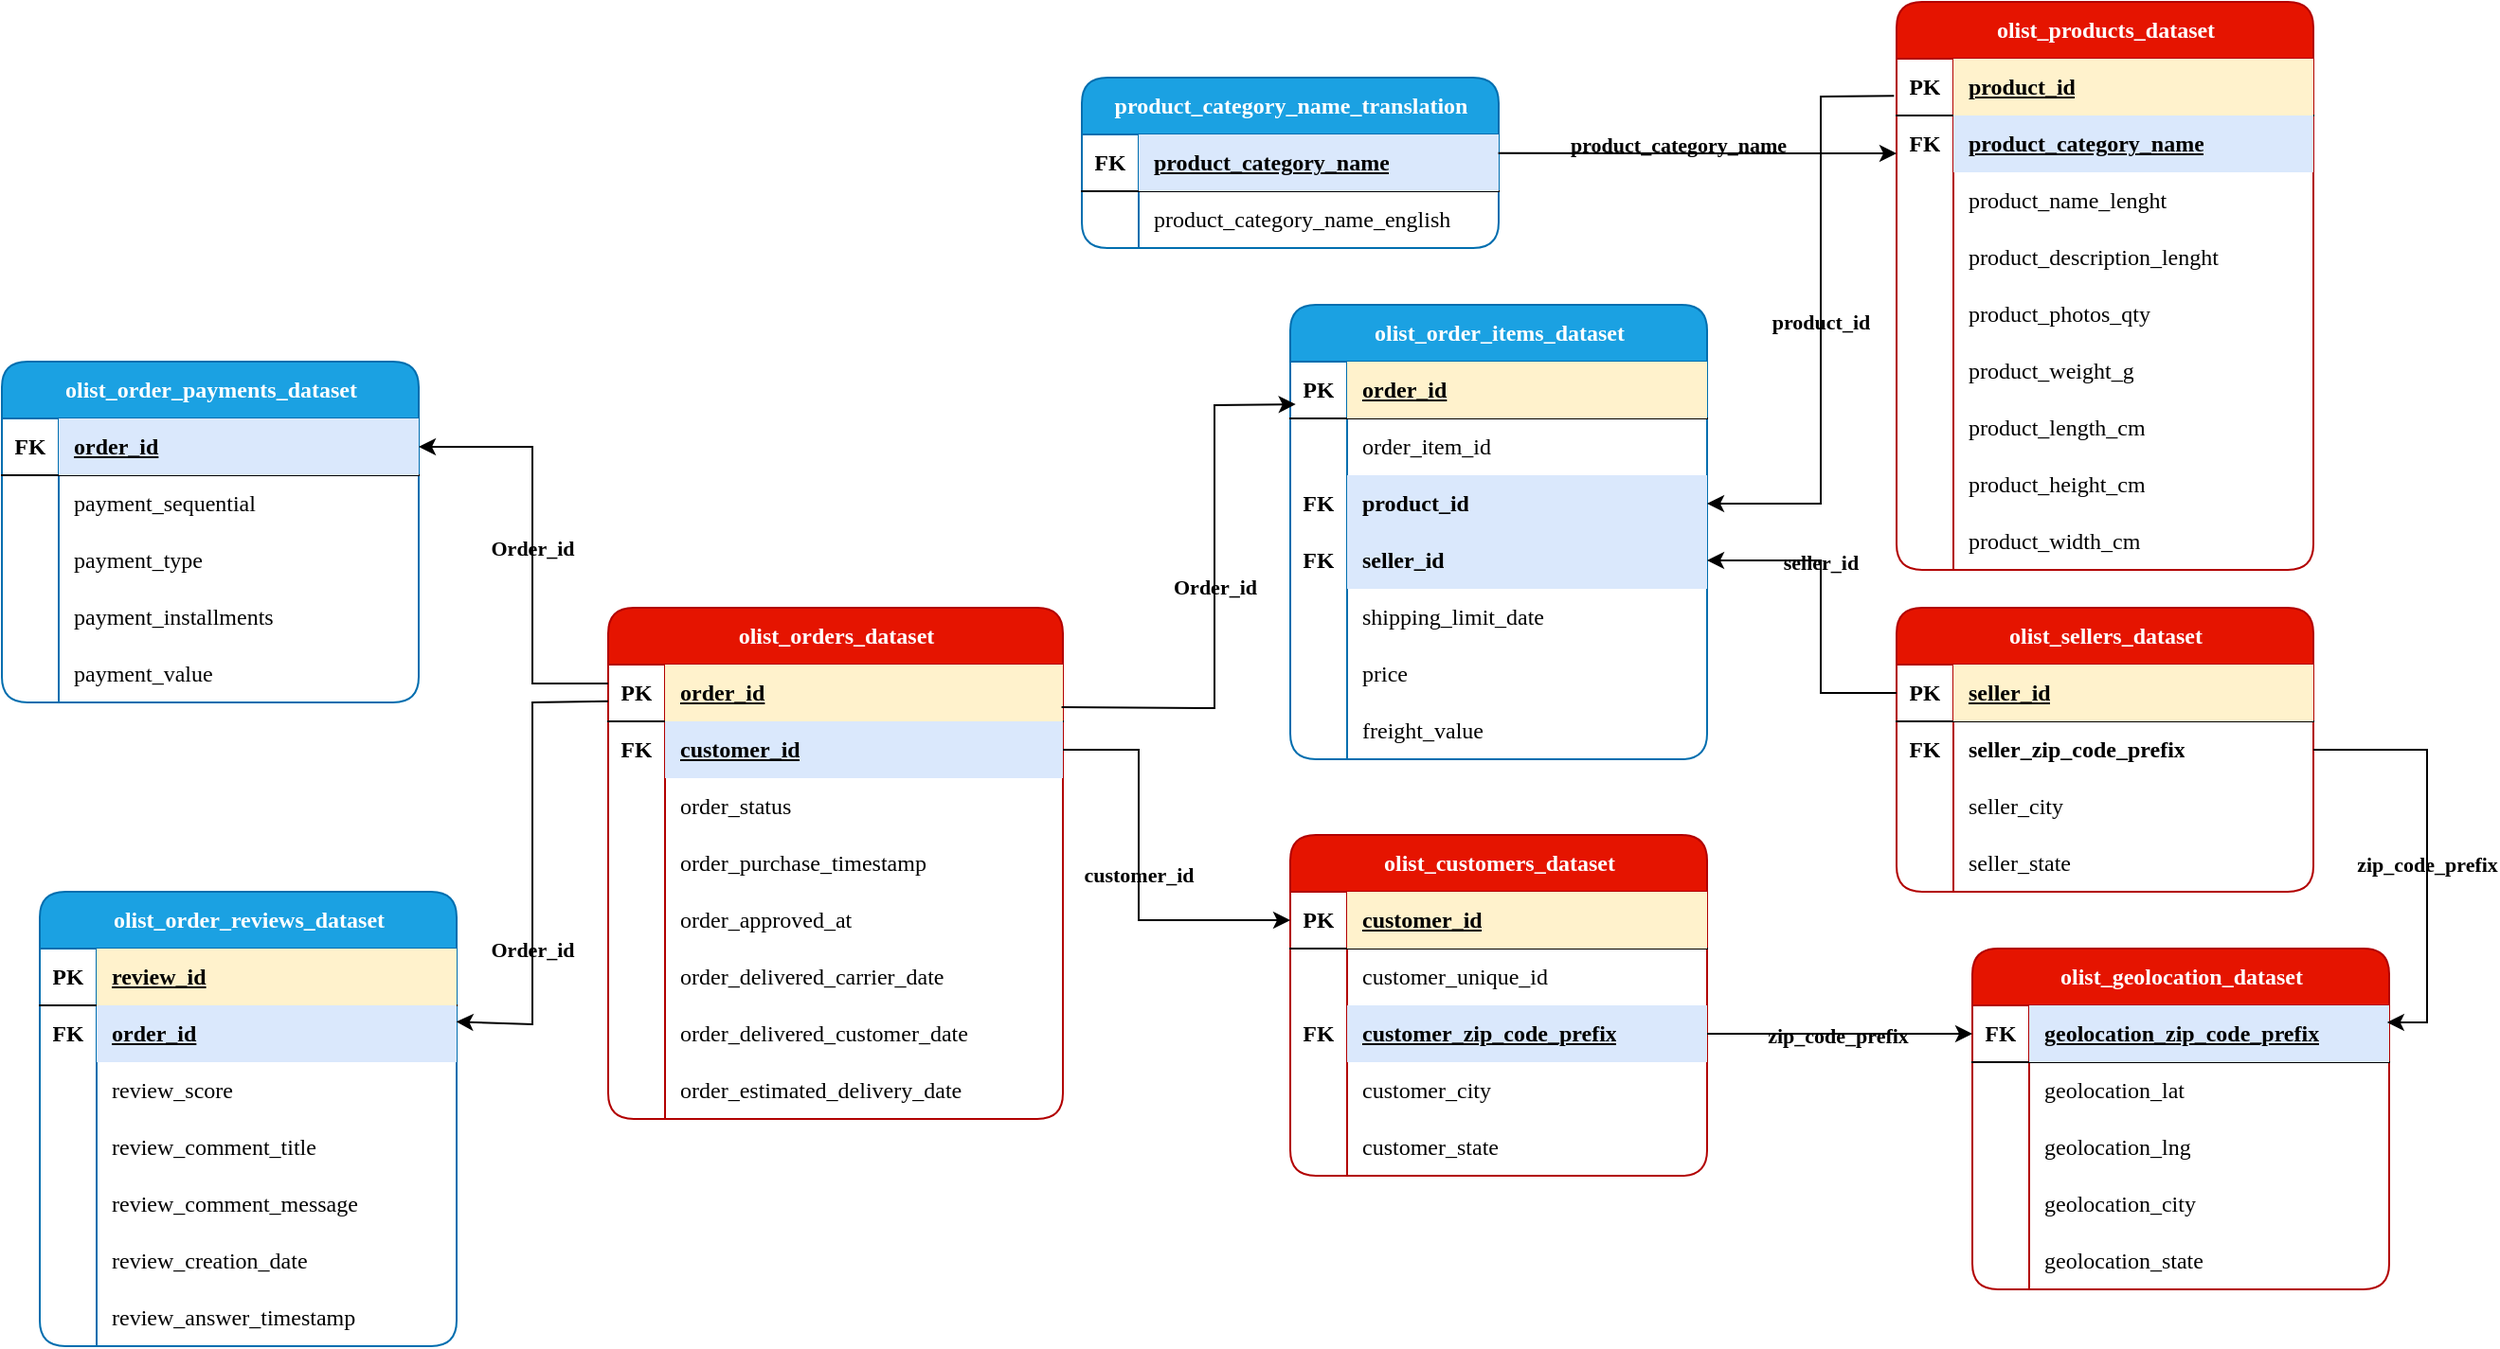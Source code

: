 <mxfile version="28.1.2">
  <diagram name="Page-1" id="cZcv7dFvRqgO6C6JKQi5">
    <mxGraphModel dx="2788" dy="1251" grid="1" gridSize="10" guides="1" tooltips="1" connect="1" arrows="1" fold="1" page="1" pageScale="1" pageWidth="850" pageHeight="1100" math="0" shadow="0">
      <root>
        <mxCell id="0" />
        <mxCell id="1" parent="0" />
        <mxCell id="fFMQ4jaj_B2mEf6qRssc-13" value="olist_orders_dataset" style="shape=table;startSize=30;container=1;collapsible=1;childLayout=tableLayout;fixedRows=1;rowLines=0;fontStyle=1;align=center;resizeLast=1;html=1;fillColor=#e51400;fontColor=#ffffff;strokeColor=#B20000;rounded=1;fontFamily=Times New Roman;labelBackgroundColor=none;" parent="1" vertex="1">
          <mxGeometry x="-390" y="480" width="240" height="270" as="geometry" />
        </mxCell>
        <mxCell id="fFMQ4jaj_B2mEf6qRssc-14" value="" style="shape=tableRow;horizontal=0;startSize=0;swimlaneHead=0;swimlaneBody=0;fillColor=none;collapsible=0;dropTarget=0;points=[[0,0.5],[1,0.5]];portConstraint=eastwest;top=0;left=0;right=0;bottom=1;fontFamily=Times New Roman;labelBackgroundColor=none;" parent="fFMQ4jaj_B2mEf6qRssc-13" vertex="1">
          <mxGeometry y="30" width="240" height="30" as="geometry" />
        </mxCell>
        <mxCell id="fFMQ4jaj_B2mEf6qRssc-15" value="PK" style="shape=partialRectangle;connectable=0;fillColor=none;top=0;left=0;bottom=0;right=0;fontStyle=1;overflow=hidden;whiteSpace=wrap;html=1;fontFamily=Times New Roman;labelBackgroundColor=none;" parent="fFMQ4jaj_B2mEf6qRssc-14" vertex="1">
          <mxGeometry width="30" height="30" as="geometry">
            <mxRectangle width="30" height="30" as="alternateBounds" />
          </mxGeometry>
        </mxCell>
        <mxCell id="fFMQ4jaj_B2mEf6qRssc-16" value="order_id" style="shape=partialRectangle;connectable=0;fillColor=#fff2cc;top=0;left=0;bottom=0;right=0;align=left;spacingLeft=6;fontStyle=5;overflow=hidden;whiteSpace=wrap;html=1;strokeColor=#d6b656;fontFamily=Times New Roman;labelBackgroundColor=none;" parent="fFMQ4jaj_B2mEf6qRssc-14" vertex="1">
          <mxGeometry x="30" width="210" height="30" as="geometry">
            <mxRectangle width="210" height="30" as="alternateBounds" />
          </mxGeometry>
        </mxCell>
        <mxCell id="fFMQ4jaj_B2mEf6qRssc-17" value="" style="shape=tableRow;horizontal=0;startSize=0;swimlaneHead=0;swimlaneBody=0;fillColor=none;collapsible=0;dropTarget=0;points=[[0,0.5],[1,0.5]];portConstraint=eastwest;top=0;left=0;right=0;bottom=0;fontFamily=Times New Roman;labelBackgroundColor=none;" parent="fFMQ4jaj_B2mEf6qRssc-13" vertex="1">
          <mxGeometry y="60" width="240" height="30" as="geometry" />
        </mxCell>
        <mxCell id="fFMQ4jaj_B2mEf6qRssc-18" value="&lt;b&gt;FK&lt;/b&gt;" style="shape=partialRectangle;connectable=0;fillColor=none;top=0;left=0;bottom=0;right=0;editable=1;overflow=hidden;whiteSpace=wrap;html=1;fontFamily=Times New Roman;labelBackgroundColor=none;" parent="fFMQ4jaj_B2mEf6qRssc-17" vertex="1">
          <mxGeometry width="30" height="30" as="geometry">
            <mxRectangle width="30" height="30" as="alternateBounds" />
          </mxGeometry>
        </mxCell>
        <mxCell id="fFMQ4jaj_B2mEf6qRssc-19" value="&lt;u&gt;&lt;b&gt;customer_id&lt;/b&gt;&lt;/u&gt;" style="shape=partialRectangle;connectable=0;fillColor=#dae8fc;top=0;left=0;bottom=0;right=0;align=left;spacingLeft=6;overflow=hidden;whiteSpace=wrap;html=1;textShadow=0;strokeColor=#6c8ebf;fontFamily=Times New Roman;labelBackgroundColor=none;" parent="fFMQ4jaj_B2mEf6qRssc-17" vertex="1">
          <mxGeometry x="30" width="210" height="30" as="geometry">
            <mxRectangle width="210" height="30" as="alternateBounds" />
          </mxGeometry>
        </mxCell>
        <mxCell id="fFMQ4jaj_B2mEf6qRssc-20" value="" style="shape=tableRow;horizontal=0;startSize=0;swimlaneHead=0;swimlaneBody=0;fillColor=none;collapsible=0;dropTarget=0;points=[[0,0.5],[1,0.5]];portConstraint=eastwest;top=0;left=0;right=0;bottom=0;fontFamily=Times New Roman;labelBackgroundColor=none;" parent="fFMQ4jaj_B2mEf6qRssc-13" vertex="1">
          <mxGeometry y="90" width="240" height="30" as="geometry" />
        </mxCell>
        <mxCell id="fFMQ4jaj_B2mEf6qRssc-21" value="" style="shape=partialRectangle;connectable=0;fillColor=none;top=0;left=0;bottom=0;right=0;editable=1;overflow=hidden;whiteSpace=wrap;html=1;fontFamily=Times New Roman;labelBackgroundColor=none;" parent="fFMQ4jaj_B2mEf6qRssc-20" vertex="1">
          <mxGeometry width="30" height="30" as="geometry">
            <mxRectangle width="30" height="30" as="alternateBounds" />
          </mxGeometry>
        </mxCell>
        <mxCell id="fFMQ4jaj_B2mEf6qRssc-22" value="order_status" style="shape=partialRectangle;connectable=0;fillColor=none;top=0;left=0;bottom=0;right=0;align=left;spacingLeft=6;overflow=hidden;whiteSpace=wrap;html=1;fontFamily=Times New Roman;labelBackgroundColor=none;" parent="fFMQ4jaj_B2mEf6qRssc-20" vertex="1">
          <mxGeometry x="30" width="210" height="30" as="geometry">
            <mxRectangle width="210" height="30" as="alternateBounds" />
          </mxGeometry>
        </mxCell>
        <mxCell id="fFMQ4jaj_B2mEf6qRssc-23" value="" style="shape=tableRow;horizontal=0;startSize=0;swimlaneHead=0;swimlaneBody=0;fillColor=none;collapsible=0;dropTarget=0;points=[[0,0.5],[1,0.5]];portConstraint=eastwest;top=0;left=0;right=0;bottom=0;fontFamily=Times New Roman;labelBackgroundColor=none;" parent="fFMQ4jaj_B2mEf6qRssc-13" vertex="1">
          <mxGeometry y="120" width="240" height="30" as="geometry" />
        </mxCell>
        <mxCell id="fFMQ4jaj_B2mEf6qRssc-24" value="&lt;div&gt;&lt;br&gt;&lt;/div&gt;" style="shape=partialRectangle;connectable=0;fillColor=none;top=0;left=0;bottom=0;right=0;editable=1;overflow=hidden;whiteSpace=wrap;html=1;fontFamily=Times New Roman;labelBackgroundColor=none;" parent="fFMQ4jaj_B2mEf6qRssc-23" vertex="1">
          <mxGeometry width="30" height="30" as="geometry">
            <mxRectangle width="30" height="30" as="alternateBounds" />
          </mxGeometry>
        </mxCell>
        <mxCell id="fFMQ4jaj_B2mEf6qRssc-25" value="order_purchase_timestamp" style="shape=partialRectangle;connectable=0;fillColor=none;top=0;left=0;bottom=0;right=0;align=left;spacingLeft=6;overflow=hidden;whiteSpace=wrap;html=1;fontFamily=Times New Roman;labelBackgroundColor=none;" parent="fFMQ4jaj_B2mEf6qRssc-23" vertex="1">
          <mxGeometry x="30" width="210" height="30" as="geometry">
            <mxRectangle width="210" height="30" as="alternateBounds" />
          </mxGeometry>
        </mxCell>
        <mxCell id="fFMQ4jaj_B2mEf6qRssc-26" value="" style="shape=tableRow;horizontal=0;startSize=0;swimlaneHead=0;swimlaneBody=0;fillColor=none;collapsible=0;dropTarget=0;points=[[0,0.5],[1,0.5]];portConstraint=eastwest;top=0;left=0;right=0;bottom=0;fontFamily=Times New Roman;labelBackgroundColor=none;" parent="fFMQ4jaj_B2mEf6qRssc-13" vertex="1">
          <mxGeometry y="150" width="240" height="30" as="geometry" />
        </mxCell>
        <mxCell id="fFMQ4jaj_B2mEf6qRssc-27" value="&lt;div&gt;&lt;br&gt;&lt;/div&gt;" style="shape=partialRectangle;connectable=0;fillColor=none;top=0;left=0;bottom=0;right=0;editable=1;overflow=hidden;whiteSpace=wrap;html=1;fontFamily=Times New Roman;labelBackgroundColor=none;" parent="fFMQ4jaj_B2mEf6qRssc-26" vertex="1">
          <mxGeometry width="30" height="30" as="geometry">
            <mxRectangle width="30" height="30" as="alternateBounds" />
          </mxGeometry>
        </mxCell>
        <mxCell id="fFMQ4jaj_B2mEf6qRssc-28" value="order_approved_at" style="shape=partialRectangle;connectable=0;fillColor=none;top=0;left=0;bottom=0;right=0;align=left;spacingLeft=6;overflow=hidden;whiteSpace=wrap;html=1;fontFamily=Times New Roman;labelBackgroundColor=none;" parent="fFMQ4jaj_B2mEf6qRssc-26" vertex="1">
          <mxGeometry x="30" width="210" height="30" as="geometry">
            <mxRectangle width="210" height="30" as="alternateBounds" />
          </mxGeometry>
        </mxCell>
        <mxCell id="fFMQ4jaj_B2mEf6qRssc-29" value="" style="shape=tableRow;horizontal=0;startSize=0;swimlaneHead=0;swimlaneBody=0;fillColor=none;collapsible=0;dropTarget=0;points=[[0,0.5],[1,0.5]];portConstraint=eastwest;top=0;left=0;right=0;bottom=0;fontFamily=Times New Roman;labelBackgroundColor=none;" parent="fFMQ4jaj_B2mEf6qRssc-13" vertex="1">
          <mxGeometry y="180" width="240" height="30" as="geometry" />
        </mxCell>
        <mxCell id="fFMQ4jaj_B2mEf6qRssc-30" value="&lt;div&gt;&lt;br&gt;&lt;/div&gt;" style="shape=partialRectangle;connectable=0;fillColor=none;top=0;left=0;bottom=0;right=0;editable=1;overflow=hidden;whiteSpace=wrap;html=1;fontFamily=Times New Roman;labelBackgroundColor=none;" parent="fFMQ4jaj_B2mEf6qRssc-29" vertex="1">
          <mxGeometry width="30" height="30" as="geometry">
            <mxRectangle width="30" height="30" as="alternateBounds" />
          </mxGeometry>
        </mxCell>
        <mxCell id="fFMQ4jaj_B2mEf6qRssc-31" value="order_delivered_carrier_date" style="shape=partialRectangle;connectable=0;fillColor=none;top=0;left=0;bottom=0;right=0;align=left;spacingLeft=6;overflow=hidden;whiteSpace=wrap;html=1;fontFamily=Times New Roman;labelBackgroundColor=none;" parent="fFMQ4jaj_B2mEf6qRssc-29" vertex="1">
          <mxGeometry x="30" width="210" height="30" as="geometry">
            <mxRectangle width="210" height="30" as="alternateBounds" />
          </mxGeometry>
        </mxCell>
        <mxCell id="fFMQ4jaj_B2mEf6qRssc-32" value="" style="shape=tableRow;horizontal=0;startSize=0;swimlaneHead=0;swimlaneBody=0;fillColor=none;collapsible=0;dropTarget=0;points=[[0,0.5],[1,0.5]];portConstraint=eastwest;top=0;left=0;right=0;bottom=0;fontFamily=Times New Roman;labelBackgroundColor=none;" parent="fFMQ4jaj_B2mEf6qRssc-13" vertex="1">
          <mxGeometry y="210" width="240" height="30" as="geometry" />
        </mxCell>
        <mxCell id="fFMQ4jaj_B2mEf6qRssc-33" value="&lt;div&gt;&lt;br&gt;&lt;/div&gt;" style="shape=partialRectangle;connectable=0;fillColor=none;top=0;left=0;bottom=0;right=0;editable=1;overflow=hidden;whiteSpace=wrap;html=1;fontFamily=Times New Roman;labelBackgroundColor=none;" parent="fFMQ4jaj_B2mEf6qRssc-32" vertex="1">
          <mxGeometry width="30" height="30" as="geometry">
            <mxRectangle width="30" height="30" as="alternateBounds" />
          </mxGeometry>
        </mxCell>
        <mxCell id="fFMQ4jaj_B2mEf6qRssc-34" value="order_delivered_customer_date" style="shape=partialRectangle;connectable=0;fillColor=none;top=0;left=0;bottom=0;right=0;align=left;spacingLeft=6;overflow=hidden;whiteSpace=wrap;html=1;fontFamily=Times New Roman;labelBackgroundColor=none;" parent="fFMQ4jaj_B2mEf6qRssc-32" vertex="1">
          <mxGeometry x="30" width="210" height="30" as="geometry">
            <mxRectangle width="210" height="30" as="alternateBounds" />
          </mxGeometry>
        </mxCell>
        <mxCell id="fFMQ4jaj_B2mEf6qRssc-35" value="" style="shape=tableRow;horizontal=0;startSize=0;swimlaneHead=0;swimlaneBody=0;fillColor=none;collapsible=0;dropTarget=0;points=[[0,0.5],[1,0.5]];portConstraint=eastwest;top=0;left=0;right=0;bottom=0;fontFamily=Times New Roman;labelBackgroundColor=none;" parent="fFMQ4jaj_B2mEf6qRssc-13" vertex="1">
          <mxGeometry y="240" width="240" height="30" as="geometry" />
        </mxCell>
        <mxCell id="fFMQ4jaj_B2mEf6qRssc-36" value="&lt;div&gt;&lt;br&gt;&lt;/div&gt;" style="shape=partialRectangle;connectable=0;fillColor=none;top=0;left=0;bottom=0;right=0;editable=1;overflow=hidden;whiteSpace=wrap;html=1;fontFamily=Times New Roman;labelBackgroundColor=none;" parent="fFMQ4jaj_B2mEf6qRssc-35" vertex="1">
          <mxGeometry width="30" height="30" as="geometry">
            <mxRectangle width="30" height="30" as="alternateBounds" />
          </mxGeometry>
        </mxCell>
        <mxCell id="fFMQ4jaj_B2mEf6qRssc-37" value="order_estimated_delivery_date" style="shape=partialRectangle;connectable=0;fillColor=none;top=0;left=0;bottom=0;right=0;align=left;spacingLeft=6;overflow=hidden;whiteSpace=wrap;html=1;fontFamily=Times New Roman;labelBackgroundColor=none;" parent="fFMQ4jaj_B2mEf6qRssc-35" vertex="1">
          <mxGeometry x="30" width="210" height="30" as="geometry">
            <mxRectangle width="210" height="30" as="alternateBounds" />
          </mxGeometry>
        </mxCell>
        <mxCell id="fFMQ4jaj_B2mEf6qRssc-39" value="olist_order_reviews_dataset" style="shape=table;startSize=30;container=1;collapsible=1;childLayout=tableLayout;fixedRows=1;rowLines=0;fontStyle=1;align=center;resizeLast=1;html=1;fillColor=#1ba1e2;fontColor=#ffffff;strokeColor=#006EAF;rounded=1;fontFamily=Times New Roman;labelBackgroundColor=none;" parent="1" vertex="1">
          <mxGeometry x="-690" y="630" width="220" height="240" as="geometry" />
        </mxCell>
        <mxCell id="fFMQ4jaj_B2mEf6qRssc-40" value="" style="shape=tableRow;horizontal=0;startSize=0;swimlaneHead=0;swimlaneBody=0;fillColor=none;collapsible=0;dropTarget=0;points=[[0,0.5],[1,0.5]];portConstraint=eastwest;top=0;left=0;right=0;bottom=1;fontFamily=Times New Roman;labelBackgroundColor=none;" parent="fFMQ4jaj_B2mEf6qRssc-39" vertex="1">
          <mxGeometry y="30" width="220" height="30" as="geometry" />
        </mxCell>
        <mxCell id="fFMQ4jaj_B2mEf6qRssc-41" value="PK" style="shape=partialRectangle;connectable=0;fillColor=none;top=0;left=0;bottom=0;right=0;fontStyle=1;overflow=hidden;whiteSpace=wrap;html=1;fontFamily=Times New Roman;labelBackgroundColor=none;" parent="fFMQ4jaj_B2mEf6qRssc-40" vertex="1">
          <mxGeometry width="30" height="30" as="geometry">
            <mxRectangle width="30" height="30" as="alternateBounds" />
          </mxGeometry>
        </mxCell>
        <mxCell id="fFMQ4jaj_B2mEf6qRssc-42" value="review_id" style="shape=partialRectangle;connectable=0;fillColor=#fff2cc;top=0;left=0;bottom=0;right=0;align=left;spacingLeft=6;fontStyle=5;overflow=hidden;whiteSpace=wrap;html=1;strokeColor=#d6b656;fontFamily=Times New Roman;labelBackgroundColor=none;" parent="fFMQ4jaj_B2mEf6qRssc-40" vertex="1">
          <mxGeometry x="30" width="190" height="30" as="geometry">
            <mxRectangle width="190" height="30" as="alternateBounds" />
          </mxGeometry>
        </mxCell>
        <mxCell id="fFMQ4jaj_B2mEf6qRssc-43" value="" style="shape=tableRow;horizontal=0;startSize=0;swimlaneHead=0;swimlaneBody=0;fillColor=none;collapsible=0;dropTarget=0;points=[[0,0.5],[1,0.5]];portConstraint=eastwest;top=0;left=0;right=0;bottom=0;fontFamily=Times New Roman;labelBackgroundColor=none;" parent="fFMQ4jaj_B2mEf6qRssc-39" vertex="1">
          <mxGeometry y="60" width="220" height="30" as="geometry" />
        </mxCell>
        <mxCell id="fFMQ4jaj_B2mEf6qRssc-44" value="&lt;b&gt;FK&lt;/b&gt;" style="shape=partialRectangle;connectable=0;fillColor=none;top=0;left=0;bottom=0;right=0;editable=1;overflow=hidden;whiteSpace=wrap;html=1;fontFamily=Times New Roman;labelBackgroundColor=none;" parent="fFMQ4jaj_B2mEf6qRssc-43" vertex="1">
          <mxGeometry width="30" height="30" as="geometry">
            <mxRectangle width="30" height="30" as="alternateBounds" />
          </mxGeometry>
        </mxCell>
        <mxCell id="fFMQ4jaj_B2mEf6qRssc-45" value="&lt;u&gt;&lt;b&gt;order_id&lt;/b&gt;&lt;/u&gt;" style="shape=partialRectangle;connectable=0;fillColor=#dae8fc;top=0;left=0;bottom=0;right=0;align=left;spacingLeft=6;overflow=hidden;whiteSpace=wrap;html=1;strokeColor=#6c8ebf;fontFamily=Times New Roman;labelBackgroundColor=none;" parent="fFMQ4jaj_B2mEf6qRssc-43" vertex="1">
          <mxGeometry x="30" width="190" height="30" as="geometry">
            <mxRectangle width="190" height="30" as="alternateBounds" />
          </mxGeometry>
        </mxCell>
        <mxCell id="fFMQ4jaj_B2mEf6qRssc-46" value="" style="shape=tableRow;horizontal=0;startSize=0;swimlaneHead=0;swimlaneBody=0;fillColor=none;collapsible=0;dropTarget=0;points=[[0,0.5],[1,0.5]];portConstraint=eastwest;top=0;left=0;right=0;bottom=0;fontFamily=Times New Roman;labelBackgroundColor=none;" parent="fFMQ4jaj_B2mEf6qRssc-39" vertex="1">
          <mxGeometry y="90" width="220" height="30" as="geometry" />
        </mxCell>
        <mxCell id="fFMQ4jaj_B2mEf6qRssc-47" value="" style="shape=partialRectangle;connectable=0;fillColor=none;top=0;left=0;bottom=0;right=0;editable=1;overflow=hidden;whiteSpace=wrap;html=1;fontFamily=Times New Roman;labelBackgroundColor=none;" parent="fFMQ4jaj_B2mEf6qRssc-46" vertex="1">
          <mxGeometry width="30" height="30" as="geometry">
            <mxRectangle width="30" height="30" as="alternateBounds" />
          </mxGeometry>
        </mxCell>
        <mxCell id="fFMQ4jaj_B2mEf6qRssc-48" value="review_score" style="shape=partialRectangle;connectable=0;fillColor=none;top=0;left=0;bottom=0;right=0;align=left;spacingLeft=6;overflow=hidden;whiteSpace=wrap;html=1;fontFamily=Times New Roman;labelBackgroundColor=none;" parent="fFMQ4jaj_B2mEf6qRssc-46" vertex="1">
          <mxGeometry x="30" width="190" height="30" as="geometry">
            <mxRectangle width="190" height="30" as="alternateBounds" />
          </mxGeometry>
        </mxCell>
        <mxCell id="fFMQ4jaj_B2mEf6qRssc-49" value="" style="shape=tableRow;horizontal=0;startSize=0;swimlaneHead=0;swimlaneBody=0;fillColor=none;collapsible=0;dropTarget=0;points=[[0,0.5],[1,0.5]];portConstraint=eastwest;top=0;left=0;right=0;bottom=0;fontFamily=Times New Roman;labelBackgroundColor=none;" parent="fFMQ4jaj_B2mEf6qRssc-39" vertex="1">
          <mxGeometry y="120" width="220" height="30" as="geometry" />
        </mxCell>
        <mxCell id="fFMQ4jaj_B2mEf6qRssc-50" value="&lt;div&gt;&lt;br&gt;&lt;/div&gt;" style="shape=partialRectangle;connectable=0;fillColor=none;top=0;left=0;bottom=0;right=0;editable=1;overflow=hidden;whiteSpace=wrap;html=1;fontFamily=Times New Roman;labelBackgroundColor=none;" parent="fFMQ4jaj_B2mEf6qRssc-49" vertex="1">
          <mxGeometry width="30" height="30" as="geometry">
            <mxRectangle width="30" height="30" as="alternateBounds" />
          </mxGeometry>
        </mxCell>
        <mxCell id="fFMQ4jaj_B2mEf6qRssc-51" value="review_comment_title" style="shape=partialRectangle;connectable=0;fillColor=none;top=0;left=0;bottom=0;right=0;align=left;spacingLeft=6;overflow=hidden;whiteSpace=wrap;html=1;fontFamily=Times New Roman;labelBackgroundColor=none;" parent="fFMQ4jaj_B2mEf6qRssc-49" vertex="1">
          <mxGeometry x="30" width="190" height="30" as="geometry">
            <mxRectangle width="190" height="30" as="alternateBounds" />
          </mxGeometry>
        </mxCell>
        <mxCell id="fFMQ4jaj_B2mEf6qRssc-52" value="" style="shape=tableRow;horizontal=0;startSize=0;swimlaneHead=0;swimlaneBody=0;fillColor=none;collapsible=0;dropTarget=0;points=[[0,0.5],[1,0.5]];portConstraint=eastwest;top=0;left=0;right=0;bottom=0;fontFamily=Times New Roman;labelBackgroundColor=none;" parent="fFMQ4jaj_B2mEf6qRssc-39" vertex="1">
          <mxGeometry y="150" width="220" height="30" as="geometry" />
        </mxCell>
        <mxCell id="fFMQ4jaj_B2mEf6qRssc-53" value="&lt;div&gt;&lt;br&gt;&lt;/div&gt;" style="shape=partialRectangle;connectable=0;fillColor=none;top=0;left=0;bottom=0;right=0;editable=1;overflow=hidden;whiteSpace=wrap;html=1;fontFamily=Times New Roman;labelBackgroundColor=none;" parent="fFMQ4jaj_B2mEf6qRssc-52" vertex="1">
          <mxGeometry width="30" height="30" as="geometry">
            <mxRectangle width="30" height="30" as="alternateBounds" />
          </mxGeometry>
        </mxCell>
        <mxCell id="fFMQ4jaj_B2mEf6qRssc-54" value="review_comment_message" style="shape=partialRectangle;connectable=0;fillColor=none;top=0;left=0;bottom=0;right=0;align=left;spacingLeft=6;overflow=hidden;whiteSpace=wrap;html=1;fontFamily=Times New Roman;labelBackgroundColor=none;" parent="fFMQ4jaj_B2mEf6qRssc-52" vertex="1">
          <mxGeometry x="30" width="190" height="30" as="geometry">
            <mxRectangle width="190" height="30" as="alternateBounds" />
          </mxGeometry>
        </mxCell>
        <mxCell id="fFMQ4jaj_B2mEf6qRssc-55" value="" style="shape=tableRow;horizontal=0;startSize=0;swimlaneHead=0;swimlaneBody=0;fillColor=none;collapsible=0;dropTarget=0;points=[[0,0.5],[1,0.5]];portConstraint=eastwest;top=0;left=0;right=0;bottom=0;fontFamily=Times New Roman;labelBackgroundColor=none;" parent="fFMQ4jaj_B2mEf6qRssc-39" vertex="1">
          <mxGeometry y="180" width="220" height="30" as="geometry" />
        </mxCell>
        <mxCell id="fFMQ4jaj_B2mEf6qRssc-56" value="&lt;div&gt;&lt;br&gt;&lt;/div&gt;" style="shape=partialRectangle;connectable=0;fillColor=none;top=0;left=0;bottom=0;right=0;editable=1;overflow=hidden;whiteSpace=wrap;html=1;fontFamily=Times New Roman;labelBackgroundColor=none;" parent="fFMQ4jaj_B2mEf6qRssc-55" vertex="1">
          <mxGeometry width="30" height="30" as="geometry">
            <mxRectangle width="30" height="30" as="alternateBounds" />
          </mxGeometry>
        </mxCell>
        <mxCell id="fFMQ4jaj_B2mEf6qRssc-57" value="review_creation_date" style="shape=partialRectangle;connectable=0;fillColor=none;top=0;left=0;bottom=0;right=0;align=left;spacingLeft=6;overflow=hidden;whiteSpace=wrap;html=1;fontFamily=Times New Roman;labelBackgroundColor=none;" parent="fFMQ4jaj_B2mEf6qRssc-55" vertex="1">
          <mxGeometry x="30" width="190" height="30" as="geometry">
            <mxRectangle width="190" height="30" as="alternateBounds" />
          </mxGeometry>
        </mxCell>
        <mxCell id="fFMQ4jaj_B2mEf6qRssc-58" value="" style="shape=tableRow;horizontal=0;startSize=0;swimlaneHead=0;swimlaneBody=0;fillColor=none;collapsible=0;dropTarget=0;points=[[0,0.5],[1,0.5]];portConstraint=eastwest;top=0;left=0;right=0;bottom=0;fontFamily=Times New Roman;labelBackgroundColor=none;" parent="fFMQ4jaj_B2mEf6qRssc-39" vertex="1">
          <mxGeometry y="210" width="220" height="30" as="geometry" />
        </mxCell>
        <mxCell id="fFMQ4jaj_B2mEf6qRssc-59" value="&lt;div&gt;&lt;br&gt;&lt;/div&gt;" style="shape=partialRectangle;connectable=0;fillColor=none;top=0;left=0;bottom=0;right=0;editable=1;overflow=hidden;whiteSpace=wrap;html=1;fontFamily=Times New Roman;labelBackgroundColor=none;" parent="fFMQ4jaj_B2mEf6qRssc-58" vertex="1">
          <mxGeometry width="30" height="30" as="geometry">
            <mxRectangle width="30" height="30" as="alternateBounds" />
          </mxGeometry>
        </mxCell>
        <mxCell id="fFMQ4jaj_B2mEf6qRssc-60" value="review_answer_timestamp" style="shape=partialRectangle;connectable=0;fillColor=none;top=0;left=0;bottom=0;right=0;align=left;spacingLeft=6;overflow=hidden;whiteSpace=wrap;html=1;fontFamily=Times New Roman;labelBackgroundColor=none;" parent="fFMQ4jaj_B2mEf6qRssc-58" vertex="1">
          <mxGeometry x="30" width="190" height="30" as="geometry">
            <mxRectangle width="190" height="30" as="alternateBounds" />
          </mxGeometry>
        </mxCell>
        <mxCell id="fFMQ4jaj_B2mEf6qRssc-64" value="olist_order_payments_dataset" style="shape=table;startSize=30;container=1;collapsible=1;childLayout=tableLayout;fixedRows=1;rowLines=0;fontStyle=1;align=center;resizeLast=1;html=1;fillColor=#1ba1e2;fontColor=#ffffff;strokeColor=#006EAF;rounded=1;fontFamily=Times New Roman;labelBackgroundColor=none;" parent="1" vertex="1">
          <mxGeometry x="-710" y="350" width="220" height="180" as="geometry" />
        </mxCell>
        <mxCell id="fFMQ4jaj_B2mEf6qRssc-65" value="" style="shape=tableRow;horizontal=0;startSize=0;swimlaneHead=0;swimlaneBody=0;fillColor=none;collapsible=0;dropTarget=0;points=[[0,0.5],[1,0.5]];portConstraint=eastwest;top=0;left=0;right=0;bottom=1;fontFamily=Times New Roman;labelBackgroundColor=none;" parent="fFMQ4jaj_B2mEf6qRssc-64" vertex="1">
          <mxGeometry y="30" width="220" height="30" as="geometry" />
        </mxCell>
        <mxCell id="fFMQ4jaj_B2mEf6qRssc-66" value="FK" style="shape=partialRectangle;connectable=0;fillColor=none;top=0;left=0;bottom=0;right=0;fontStyle=1;overflow=hidden;whiteSpace=wrap;html=1;fontFamily=Times New Roman;labelBackgroundColor=none;" parent="fFMQ4jaj_B2mEf6qRssc-65" vertex="1">
          <mxGeometry width="30" height="30" as="geometry">
            <mxRectangle width="30" height="30" as="alternateBounds" />
          </mxGeometry>
        </mxCell>
        <mxCell id="fFMQ4jaj_B2mEf6qRssc-67" value="order_id" style="shape=partialRectangle;connectable=0;fillColor=#dae8fc;top=0;left=0;bottom=0;right=0;align=left;spacingLeft=6;fontStyle=5;overflow=hidden;whiteSpace=wrap;html=1;strokeColor=#6c8ebf;fontFamily=Times New Roman;labelBackgroundColor=none;" parent="fFMQ4jaj_B2mEf6qRssc-65" vertex="1">
          <mxGeometry x="30" width="190" height="30" as="geometry">
            <mxRectangle width="190" height="30" as="alternateBounds" />
          </mxGeometry>
        </mxCell>
        <mxCell id="fFMQ4jaj_B2mEf6qRssc-68" value="" style="shape=tableRow;horizontal=0;startSize=0;swimlaneHead=0;swimlaneBody=0;fillColor=none;collapsible=0;dropTarget=0;points=[[0,0.5],[1,0.5]];portConstraint=eastwest;top=0;left=0;right=0;bottom=0;fontFamily=Times New Roman;labelBackgroundColor=none;" parent="fFMQ4jaj_B2mEf6qRssc-64" vertex="1">
          <mxGeometry y="60" width="220" height="30" as="geometry" />
        </mxCell>
        <mxCell id="fFMQ4jaj_B2mEf6qRssc-69" value="" style="shape=partialRectangle;connectable=0;fillColor=none;top=0;left=0;bottom=0;right=0;editable=1;overflow=hidden;whiteSpace=wrap;html=1;fontFamily=Times New Roman;labelBackgroundColor=none;" parent="fFMQ4jaj_B2mEf6qRssc-68" vertex="1">
          <mxGeometry width="30" height="30" as="geometry">
            <mxRectangle width="30" height="30" as="alternateBounds" />
          </mxGeometry>
        </mxCell>
        <mxCell id="fFMQ4jaj_B2mEf6qRssc-70" value="payment_sequential" style="shape=partialRectangle;connectable=0;fillColor=none;top=0;left=0;bottom=0;right=0;align=left;spacingLeft=6;overflow=hidden;whiteSpace=wrap;html=1;fontFamily=Times New Roman;labelBackgroundColor=none;" parent="fFMQ4jaj_B2mEf6qRssc-68" vertex="1">
          <mxGeometry x="30" width="190" height="30" as="geometry">
            <mxRectangle width="190" height="30" as="alternateBounds" />
          </mxGeometry>
        </mxCell>
        <mxCell id="fFMQ4jaj_B2mEf6qRssc-71" value="" style="shape=tableRow;horizontal=0;startSize=0;swimlaneHead=0;swimlaneBody=0;fillColor=none;collapsible=0;dropTarget=0;points=[[0,0.5],[1,0.5]];portConstraint=eastwest;top=0;left=0;right=0;bottom=0;fontFamily=Times New Roman;labelBackgroundColor=none;" parent="fFMQ4jaj_B2mEf6qRssc-64" vertex="1">
          <mxGeometry y="90" width="220" height="30" as="geometry" />
        </mxCell>
        <mxCell id="fFMQ4jaj_B2mEf6qRssc-72" value="" style="shape=partialRectangle;connectable=0;fillColor=none;top=0;left=0;bottom=0;right=0;editable=1;overflow=hidden;whiteSpace=wrap;html=1;fontFamily=Times New Roman;labelBackgroundColor=none;" parent="fFMQ4jaj_B2mEf6qRssc-71" vertex="1">
          <mxGeometry width="30" height="30" as="geometry">
            <mxRectangle width="30" height="30" as="alternateBounds" />
          </mxGeometry>
        </mxCell>
        <mxCell id="fFMQ4jaj_B2mEf6qRssc-73" value="payment_type" style="shape=partialRectangle;connectable=0;fillColor=none;top=0;left=0;bottom=0;right=0;align=left;spacingLeft=6;overflow=hidden;whiteSpace=wrap;html=1;fontFamily=Times New Roman;labelBackgroundColor=none;" parent="fFMQ4jaj_B2mEf6qRssc-71" vertex="1">
          <mxGeometry x="30" width="190" height="30" as="geometry">
            <mxRectangle width="190" height="30" as="alternateBounds" />
          </mxGeometry>
        </mxCell>
        <mxCell id="fFMQ4jaj_B2mEf6qRssc-74" value="" style="shape=tableRow;horizontal=0;startSize=0;swimlaneHead=0;swimlaneBody=0;fillColor=none;collapsible=0;dropTarget=0;points=[[0,0.5],[1,0.5]];portConstraint=eastwest;top=0;left=0;right=0;bottom=0;fontFamily=Times New Roman;labelBackgroundColor=none;" parent="fFMQ4jaj_B2mEf6qRssc-64" vertex="1">
          <mxGeometry y="120" width="220" height="30" as="geometry" />
        </mxCell>
        <mxCell id="fFMQ4jaj_B2mEf6qRssc-75" value="&lt;div&gt;&lt;br&gt;&lt;/div&gt;" style="shape=partialRectangle;connectable=0;fillColor=none;top=0;left=0;bottom=0;right=0;editable=1;overflow=hidden;whiteSpace=wrap;html=1;fontFamily=Times New Roman;labelBackgroundColor=none;" parent="fFMQ4jaj_B2mEf6qRssc-74" vertex="1">
          <mxGeometry width="30" height="30" as="geometry">
            <mxRectangle width="30" height="30" as="alternateBounds" />
          </mxGeometry>
        </mxCell>
        <mxCell id="fFMQ4jaj_B2mEf6qRssc-76" value="payment_installments" style="shape=partialRectangle;connectable=0;fillColor=none;top=0;left=0;bottom=0;right=0;align=left;spacingLeft=6;overflow=hidden;whiteSpace=wrap;html=1;fontFamily=Times New Roman;labelBackgroundColor=none;" parent="fFMQ4jaj_B2mEf6qRssc-74" vertex="1">
          <mxGeometry x="30" width="190" height="30" as="geometry">
            <mxRectangle width="190" height="30" as="alternateBounds" />
          </mxGeometry>
        </mxCell>
        <mxCell id="fFMQ4jaj_B2mEf6qRssc-77" value="" style="shape=tableRow;horizontal=0;startSize=0;swimlaneHead=0;swimlaneBody=0;fillColor=none;collapsible=0;dropTarget=0;points=[[0,0.5],[1,0.5]];portConstraint=eastwest;top=0;left=0;right=0;bottom=0;fontFamily=Times New Roman;labelBackgroundColor=none;" parent="fFMQ4jaj_B2mEf6qRssc-64" vertex="1">
          <mxGeometry y="150" width="220" height="30" as="geometry" />
        </mxCell>
        <mxCell id="fFMQ4jaj_B2mEf6qRssc-78" value="&lt;div&gt;&lt;br&gt;&lt;/div&gt;" style="shape=partialRectangle;connectable=0;fillColor=none;top=0;left=0;bottom=0;right=0;editable=1;overflow=hidden;whiteSpace=wrap;html=1;fontFamily=Times New Roman;labelBackgroundColor=none;" parent="fFMQ4jaj_B2mEf6qRssc-77" vertex="1">
          <mxGeometry width="30" height="30" as="geometry">
            <mxRectangle width="30" height="30" as="alternateBounds" />
          </mxGeometry>
        </mxCell>
        <mxCell id="fFMQ4jaj_B2mEf6qRssc-79" value="payment_value" style="shape=partialRectangle;connectable=0;fillColor=none;top=0;left=0;bottom=0;right=0;align=left;spacingLeft=6;overflow=hidden;whiteSpace=wrap;html=1;fontFamily=Times New Roman;labelBackgroundColor=none;" parent="fFMQ4jaj_B2mEf6qRssc-77" vertex="1">
          <mxGeometry x="30" width="190" height="30" as="geometry">
            <mxRectangle width="190" height="30" as="alternateBounds" />
          </mxGeometry>
        </mxCell>
        <mxCell id="fFMQ4jaj_B2mEf6qRssc-86" value="olist_order_items_dataset" style="shape=table;startSize=30;container=1;collapsible=1;childLayout=tableLayout;fixedRows=1;rowLines=0;fontStyle=1;align=center;resizeLast=1;html=1;fillColor=#1ba1e2;strokeColor=#006EAF;fontColor=#ffffff;shadow=0;rounded=1;fontFamily=Times New Roman;labelBackgroundColor=none;" parent="1" vertex="1">
          <mxGeometry x="-30" y="320" width="220" height="240" as="geometry" />
        </mxCell>
        <mxCell id="fFMQ4jaj_B2mEf6qRssc-87" value="" style="shape=tableRow;horizontal=0;startSize=0;swimlaneHead=0;swimlaneBody=0;fillColor=none;collapsible=0;dropTarget=0;points=[[0,0.5],[1,0.5]];portConstraint=eastwest;top=0;left=0;right=0;bottom=1;fontFamily=Times New Roman;labelBackgroundColor=none;" parent="fFMQ4jaj_B2mEf6qRssc-86" vertex="1">
          <mxGeometry y="30" width="220" height="30" as="geometry" />
        </mxCell>
        <mxCell id="fFMQ4jaj_B2mEf6qRssc-88" value="PK" style="shape=partialRectangle;connectable=0;fillColor=none;top=0;left=0;bottom=0;right=0;fontStyle=1;overflow=hidden;whiteSpace=wrap;html=1;fontFamily=Times New Roman;labelBackgroundColor=none;" parent="fFMQ4jaj_B2mEf6qRssc-87" vertex="1">
          <mxGeometry width="30" height="30" as="geometry">
            <mxRectangle width="30" height="30" as="alternateBounds" />
          </mxGeometry>
        </mxCell>
        <mxCell id="fFMQ4jaj_B2mEf6qRssc-89" value="order_id" style="shape=partialRectangle;connectable=0;fillColor=#fff2cc;top=0;left=0;bottom=0;right=0;align=left;spacingLeft=6;fontStyle=5;overflow=hidden;whiteSpace=wrap;html=1;strokeColor=#d6b656;fontFamily=Times New Roman;labelBackgroundColor=none;" parent="fFMQ4jaj_B2mEf6qRssc-87" vertex="1">
          <mxGeometry x="30" width="190" height="30" as="geometry">
            <mxRectangle width="190" height="30" as="alternateBounds" />
          </mxGeometry>
        </mxCell>
        <mxCell id="fFMQ4jaj_B2mEf6qRssc-90" value="" style="shape=tableRow;horizontal=0;startSize=0;swimlaneHead=0;swimlaneBody=0;fillColor=none;collapsible=0;dropTarget=0;points=[[0,0.5],[1,0.5]];portConstraint=eastwest;top=0;left=0;right=0;bottom=0;fontFamily=Times New Roman;labelBackgroundColor=none;" parent="fFMQ4jaj_B2mEf6qRssc-86" vertex="1">
          <mxGeometry y="60" width="220" height="30" as="geometry" />
        </mxCell>
        <mxCell id="fFMQ4jaj_B2mEf6qRssc-91" value="" style="shape=partialRectangle;connectable=0;fillColor=none;top=0;left=0;bottom=0;right=0;editable=1;overflow=hidden;whiteSpace=wrap;html=1;fontFamily=Times New Roman;labelBackgroundColor=none;" parent="fFMQ4jaj_B2mEf6qRssc-90" vertex="1">
          <mxGeometry width="30" height="30" as="geometry">
            <mxRectangle width="30" height="30" as="alternateBounds" />
          </mxGeometry>
        </mxCell>
        <mxCell id="fFMQ4jaj_B2mEf6qRssc-92" value="order_item_id" style="shape=partialRectangle;connectable=0;fillColor=none;top=0;left=0;bottom=0;right=0;align=left;spacingLeft=6;overflow=hidden;whiteSpace=wrap;html=1;fontFamily=Times New Roman;labelBackgroundColor=none;" parent="fFMQ4jaj_B2mEf6qRssc-90" vertex="1">
          <mxGeometry x="30" width="190" height="30" as="geometry">
            <mxRectangle width="190" height="30" as="alternateBounds" />
          </mxGeometry>
        </mxCell>
        <mxCell id="fFMQ4jaj_B2mEf6qRssc-93" value="" style="shape=tableRow;horizontal=0;startSize=0;swimlaneHead=0;swimlaneBody=0;fillColor=none;collapsible=0;dropTarget=0;points=[[0,0.5],[1,0.5]];portConstraint=eastwest;top=0;left=0;right=0;bottom=0;fontFamily=Times New Roman;labelBackgroundColor=none;" parent="fFMQ4jaj_B2mEf6qRssc-86" vertex="1">
          <mxGeometry y="90" width="220" height="30" as="geometry" />
        </mxCell>
        <mxCell id="fFMQ4jaj_B2mEf6qRssc-94" value="&lt;b&gt;FK&lt;/b&gt;" style="shape=partialRectangle;connectable=0;fillColor=none;top=0;left=0;bottom=0;right=0;editable=1;overflow=hidden;whiteSpace=wrap;html=1;fontFamily=Times New Roman;labelBackgroundColor=none;" parent="fFMQ4jaj_B2mEf6qRssc-93" vertex="1">
          <mxGeometry width="30" height="30" as="geometry">
            <mxRectangle width="30" height="30" as="alternateBounds" />
          </mxGeometry>
        </mxCell>
        <mxCell id="fFMQ4jaj_B2mEf6qRssc-95" value="&lt;b&gt;product_id&lt;/b&gt;" style="shape=partialRectangle;connectable=0;fillColor=#dae8fc;top=0;left=0;bottom=0;right=0;align=left;spacingLeft=6;overflow=hidden;whiteSpace=wrap;html=1;strokeColor=#6c8ebf;fontFamily=Times New Roman;labelBackgroundColor=none;" parent="fFMQ4jaj_B2mEf6qRssc-93" vertex="1">
          <mxGeometry x="30" width="190" height="30" as="geometry">
            <mxRectangle width="190" height="30" as="alternateBounds" />
          </mxGeometry>
        </mxCell>
        <mxCell id="fFMQ4jaj_B2mEf6qRssc-96" value="" style="shape=tableRow;horizontal=0;startSize=0;swimlaneHead=0;swimlaneBody=0;fillColor=none;collapsible=0;dropTarget=0;points=[[0,0.5],[1,0.5]];portConstraint=eastwest;top=0;left=0;right=0;bottom=0;fontFamily=Times New Roman;labelBackgroundColor=none;" parent="fFMQ4jaj_B2mEf6qRssc-86" vertex="1">
          <mxGeometry y="120" width="220" height="30" as="geometry" />
        </mxCell>
        <mxCell id="fFMQ4jaj_B2mEf6qRssc-97" value="&lt;b&gt;FK&lt;/b&gt;" style="shape=partialRectangle;connectable=0;fillColor=none;top=0;left=0;bottom=0;right=0;editable=1;overflow=hidden;whiteSpace=wrap;html=1;fontFamily=Times New Roman;labelBackgroundColor=none;" parent="fFMQ4jaj_B2mEf6qRssc-96" vertex="1">
          <mxGeometry width="30" height="30" as="geometry">
            <mxRectangle width="30" height="30" as="alternateBounds" />
          </mxGeometry>
        </mxCell>
        <mxCell id="fFMQ4jaj_B2mEf6qRssc-98" value="&lt;b&gt;seller_id&lt;/b&gt;" style="shape=partialRectangle;connectable=0;fillColor=#dae8fc;top=0;left=0;bottom=0;right=0;align=left;spacingLeft=6;overflow=hidden;whiteSpace=wrap;html=1;strokeColor=#6c8ebf;fontFamily=Times New Roman;labelBackgroundColor=none;" parent="fFMQ4jaj_B2mEf6qRssc-96" vertex="1">
          <mxGeometry x="30" width="190" height="30" as="geometry">
            <mxRectangle width="190" height="30" as="alternateBounds" />
          </mxGeometry>
        </mxCell>
        <mxCell id="fFMQ4jaj_B2mEf6qRssc-99" value="" style="shape=tableRow;horizontal=0;startSize=0;swimlaneHead=0;swimlaneBody=0;fillColor=none;collapsible=0;dropTarget=0;points=[[0,0.5],[1,0.5]];portConstraint=eastwest;top=0;left=0;right=0;bottom=0;fontFamily=Times New Roman;labelBackgroundColor=none;" parent="fFMQ4jaj_B2mEf6qRssc-86" vertex="1">
          <mxGeometry y="150" width="220" height="30" as="geometry" />
        </mxCell>
        <mxCell id="fFMQ4jaj_B2mEf6qRssc-100" value="&lt;div&gt;&lt;br&gt;&lt;/div&gt;" style="shape=partialRectangle;connectable=0;fillColor=none;top=0;left=0;bottom=0;right=0;editable=1;overflow=hidden;whiteSpace=wrap;html=1;fontFamily=Times New Roman;labelBackgroundColor=none;" parent="fFMQ4jaj_B2mEf6qRssc-99" vertex="1">
          <mxGeometry width="30" height="30" as="geometry">
            <mxRectangle width="30" height="30" as="alternateBounds" />
          </mxGeometry>
        </mxCell>
        <mxCell id="fFMQ4jaj_B2mEf6qRssc-101" value="shipping_limit_date" style="shape=partialRectangle;connectable=0;fillColor=none;top=0;left=0;bottom=0;right=0;align=left;spacingLeft=6;overflow=hidden;whiteSpace=wrap;html=1;fontFamily=Times New Roman;labelBackgroundColor=none;" parent="fFMQ4jaj_B2mEf6qRssc-99" vertex="1">
          <mxGeometry x="30" width="190" height="30" as="geometry">
            <mxRectangle width="190" height="30" as="alternateBounds" />
          </mxGeometry>
        </mxCell>
        <mxCell id="fFMQ4jaj_B2mEf6qRssc-102" value="" style="shape=tableRow;horizontal=0;startSize=0;swimlaneHead=0;swimlaneBody=0;fillColor=none;collapsible=0;dropTarget=0;points=[[0,0.5],[1,0.5]];portConstraint=eastwest;top=0;left=0;right=0;bottom=0;fontFamily=Times New Roman;labelBackgroundColor=none;" parent="fFMQ4jaj_B2mEf6qRssc-86" vertex="1">
          <mxGeometry y="180" width="220" height="30" as="geometry" />
        </mxCell>
        <mxCell id="fFMQ4jaj_B2mEf6qRssc-103" value="&lt;div&gt;&lt;br&gt;&lt;/div&gt;" style="shape=partialRectangle;connectable=0;fillColor=none;top=0;left=0;bottom=0;right=0;editable=1;overflow=hidden;whiteSpace=wrap;html=1;fontFamily=Times New Roman;labelBackgroundColor=none;" parent="fFMQ4jaj_B2mEf6qRssc-102" vertex="1">
          <mxGeometry width="30" height="30" as="geometry">
            <mxRectangle width="30" height="30" as="alternateBounds" />
          </mxGeometry>
        </mxCell>
        <mxCell id="fFMQ4jaj_B2mEf6qRssc-104" value="price" style="shape=partialRectangle;connectable=0;fillColor=none;top=0;left=0;bottom=0;right=0;align=left;spacingLeft=6;overflow=hidden;whiteSpace=wrap;html=1;fontFamily=Times New Roman;labelBackgroundColor=none;" parent="fFMQ4jaj_B2mEf6qRssc-102" vertex="1">
          <mxGeometry x="30" width="190" height="30" as="geometry">
            <mxRectangle width="190" height="30" as="alternateBounds" />
          </mxGeometry>
        </mxCell>
        <mxCell id="fFMQ4jaj_B2mEf6qRssc-105" value="" style="shape=tableRow;horizontal=0;startSize=0;swimlaneHead=0;swimlaneBody=0;fillColor=none;collapsible=0;dropTarget=0;points=[[0,0.5],[1,0.5]];portConstraint=eastwest;top=0;left=0;right=0;bottom=0;fontFamily=Times New Roman;labelBackgroundColor=none;" parent="fFMQ4jaj_B2mEf6qRssc-86" vertex="1">
          <mxGeometry y="210" width="220" height="30" as="geometry" />
        </mxCell>
        <mxCell id="fFMQ4jaj_B2mEf6qRssc-106" value="&lt;div&gt;&lt;br&gt;&lt;/div&gt;" style="shape=partialRectangle;connectable=0;fillColor=none;top=0;left=0;bottom=0;right=0;editable=1;overflow=hidden;whiteSpace=wrap;html=1;fontFamily=Times New Roman;labelBackgroundColor=none;" parent="fFMQ4jaj_B2mEf6qRssc-105" vertex="1">
          <mxGeometry width="30" height="30" as="geometry">
            <mxRectangle width="30" height="30" as="alternateBounds" />
          </mxGeometry>
        </mxCell>
        <mxCell id="fFMQ4jaj_B2mEf6qRssc-107" value="freight_value" style="shape=partialRectangle;connectable=0;fillColor=none;top=0;left=0;bottom=0;right=0;align=left;spacingLeft=6;overflow=hidden;whiteSpace=wrap;html=1;fontFamily=Times New Roman;labelBackgroundColor=none;" parent="fFMQ4jaj_B2mEf6qRssc-105" vertex="1">
          <mxGeometry x="30" width="190" height="30" as="geometry">
            <mxRectangle width="190" height="30" as="alternateBounds" />
          </mxGeometry>
        </mxCell>
        <mxCell id="fFMQ4jaj_B2mEf6qRssc-108" value="olist_customers_dataset" style="shape=table;startSize=30;container=1;collapsible=1;childLayout=tableLayout;fixedRows=1;rowLines=0;fontStyle=1;align=center;resizeLast=1;html=1;fillColor=#e51400;fontColor=#ffffff;strokeColor=#B20000;rounded=1;fontFamily=Times New Roman;labelBackgroundColor=none;" parent="1" vertex="1">
          <mxGeometry x="-30" y="600" width="220" height="180" as="geometry" />
        </mxCell>
        <mxCell id="fFMQ4jaj_B2mEf6qRssc-109" value="" style="shape=tableRow;horizontal=0;startSize=0;swimlaneHead=0;swimlaneBody=0;fillColor=none;collapsible=0;dropTarget=0;points=[[0,0.5],[1,0.5]];portConstraint=eastwest;top=0;left=0;right=0;bottom=1;fontFamily=Times New Roman;labelBackgroundColor=none;" parent="fFMQ4jaj_B2mEf6qRssc-108" vertex="1">
          <mxGeometry y="30" width="220" height="30" as="geometry" />
        </mxCell>
        <mxCell id="fFMQ4jaj_B2mEf6qRssc-110" value="PK" style="shape=partialRectangle;connectable=0;fillColor=none;top=0;left=0;bottom=0;right=0;fontStyle=1;overflow=hidden;whiteSpace=wrap;html=1;fontFamily=Times New Roman;labelBackgroundColor=none;" parent="fFMQ4jaj_B2mEf6qRssc-109" vertex="1">
          <mxGeometry width="30" height="30" as="geometry">
            <mxRectangle width="30" height="30" as="alternateBounds" />
          </mxGeometry>
        </mxCell>
        <mxCell id="fFMQ4jaj_B2mEf6qRssc-111" value="customer_id" style="shape=partialRectangle;connectable=0;fillColor=#fff2cc;top=0;left=0;bottom=0;right=0;align=left;spacingLeft=6;fontStyle=5;overflow=hidden;whiteSpace=wrap;html=1;strokeColor=#d6b656;fontFamily=Times New Roman;labelBackgroundColor=none;" parent="fFMQ4jaj_B2mEf6qRssc-109" vertex="1">
          <mxGeometry x="30" width="190" height="30" as="geometry">
            <mxRectangle width="190" height="30" as="alternateBounds" />
          </mxGeometry>
        </mxCell>
        <mxCell id="fFMQ4jaj_B2mEf6qRssc-112" value="" style="shape=tableRow;horizontal=0;startSize=0;swimlaneHead=0;swimlaneBody=0;fillColor=none;collapsible=0;dropTarget=0;points=[[0,0.5],[1,0.5]];portConstraint=eastwest;top=0;left=0;right=0;bottom=0;fontFamily=Times New Roman;labelBackgroundColor=none;" parent="fFMQ4jaj_B2mEf6qRssc-108" vertex="1">
          <mxGeometry y="60" width="220" height="30" as="geometry" />
        </mxCell>
        <mxCell id="fFMQ4jaj_B2mEf6qRssc-113" value="" style="shape=partialRectangle;connectable=0;fillColor=none;top=0;left=0;bottom=0;right=0;editable=1;overflow=hidden;whiteSpace=wrap;html=1;fontFamily=Times New Roman;labelBackgroundColor=none;" parent="fFMQ4jaj_B2mEf6qRssc-112" vertex="1">
          <mxGeometry width="30" height="30" as="geometry">
            <mxRectangle width="30" height="30" as="alternateBounds" />
          </mxGeometry>
        </mxCell>
        <mxCell id="fFMQ4jaj_B2mEf6qRssc-114" value="customer_unique_id" style="shape=partialRectangle;connectable=0;fillColor=none;top=0;left=0;bottom=0;right=0;align=left;spacingLeft=6;overflow=hidden;whiteSpace=wrap;html=1;fontFamily=Times New Roman;labelBackgroundColor=none;" parent="fFMQ4jaj_B2mEf6qRssc-112" vertex="1">
          <mxGeometry x="30" width="190" height="30" as="geometry">
            <mxRectangle width="190" height="30" as="alternateBounds" />
          </mxGeometry>
        </mxCell>
        <mxCell id="fFMQ4jaj_B2mEf6qRssc-115" value="" style="shape=tableRow;horizontal=0;startSize=0;swimlaneHead=0;swimlaneBody=0;fillColor=none;collapsible=0;dropTarget=0;points=[[0,0.5],[1,0.5]];portConstraint=eastwest;top=0;left=0;right=0;bottom=0;fontFamily=Times New Roman;labelBackgroundColor=none;" parent="fFMQ4jaj_B2mEf6qRssc-108" vertex="1">
          <mxGeometry y="90" width="220" height="30" as="geometry" />
        </mxCell>
        <mxCell id="fFMQ4jaj_B2mEf6qRssc-116" value="&lt;b&gt;FK&lt;/b&gt;" style="shape=partialRectangle;connectable=0;fillColor=none;top=0;left=0;bottom=0;right=0;editable=1;overflow=hidden;whiteSpace=wrap;html=1;fontFamily=Times New Roman;labelBackgroundColor=none;" parent="fFMQ4jaj_B2mEf6qRssc-115" vertex="1">
          <mxGeometry width="30" height="30" as="geometry">
            <mxRectangle width="30" height="30" as="alternateBounds" />
          </mxGeometry>
        </mxCell>
        <mxCell id="fFMQ4jaj_B2mEf6qRssc-117" value="&lt;b&gt;&lt;u&gt;customer_zip_code_prefix&lt;/u&gt;&lt;/b&gt;" style="shape=partialRectangle;connectable=0;fillColor=#dae8fc;top=0;left=0;bottom=0;right=0;align=left;spacingLeft=6;overflow=hidden;whiteSpace=wrap;html=1;strokeColor=#6c8ebf;fontFamily=Times New Roman;labelBackgroundColor=none;" parent="fFMQ4jaj_B2mEf6qRssc-115" vertex="1">
          <mxGeometry x="30" width="190" height="30" as="geometry">
            <mxRectangle width="190" height="30" as="alternateBounds" />
          </mxGeometry>
        </mxCell>
        <mxCell id="fFMQ4jaj_B2mEf6qRssc-118" value="" style="shape=tableRow;horizontal=0;startSize=0;swimlaneHead=0;swimlaneBody=0;fillColor=none;collapsible=0;dropTarget=0;points=[[0,0.5],[1,0.5]];portConstraint=eastwest;top=0;left=0;right=0;bottom=0;fontFamily=Times New Roman;labelBackgroundColor=none;" parent="fFMQ4jaj_B2mEf6qRssc-108" vertex="1">
          <mxGeometry y="120" width="220" height="30" as="geometry" />
        </mxCell>
        <mxCell id="fFMQ4jaj_B2mEf6qRssc-119" value="" style="shape=partialRectangle;connectable=0;fillColor=none;top=0;left=0;bottom=0;right=0;editable=1;overflow=hidden;whiteSpace=wrap;html=1;fontFamily=Times New Roman;labelBackgroundColor=none;" parent="fFMQ4jaj_B2mEf6qRssc-118" vertex="1">
          <mxGeometry width="30" height="30" as="geometry">
            <mxRectangle width="30" height="30" as="alternateBounds" />
          </mxGeometry>
        </mxCell>
        <mxCell id="fFMQ4jaj_B2mEf6qRssc-120" value="customer_city" style="shape=partialRectangle;connectable=0;fillColor=none;top=0;left=0;bottom=0;right=0;align=left;spacingLeft=6;overflow=hidden;whiteSpace=wrap;html=1;fontFamily=Times New Roman;labelBackgroundColor=none;" parent="fFMQ4jaj_B2mEf6qRssc-118" vertex="1">
          <mxGeometry x="30" width="190" height="30" as="geometry">
            <mxRectangle width="190" height="30" as="alternateBounds" />
          </mxGeometry>
        </mxCell>
        <mxCell id="fFMQ4jaj_B2mEf6qRssc-121" value="" style="shape=tableRow;horizontal=0;startSize=0;swimlaneHead=0;swimlaneBody=0;fillColor=none;collapsible=0;dropTarget=0;points=[[0,0.5],[1,0.5]];portConstraint=eastwest;top=0;left=0;right=0;bottom=0;fontFamily=Times New Roman;labelBackgroundColor=none;" parent="fFMQ4jaj_B2mEf6qRssc-108" vertex="1">
          <mxGeometry y="150" width="220" height="30" as="geometry" />
        </mxCell>
        <mxCell id="fFMQ4jaj_B2mEf6qRssc-122" value="&lt;div&gt;&lt;br&gt;&lt;/div&gt;" style="shape=partialRectangle;connectable=0;fillColor=none;top=0;left=0;bottom=0;right=0;editable=1;overflow=hidden;whiteSpace=wrap;html=1;fontFamily=Times New Roman;labelBackgroundColor=none;" parent="fFMQ4jaj_B2mEf6qRssc-121" vertex="1">
          <mxGeometry width="30" height="30" as="geometry">
            <mxRectangle width="30" height="30" as="alternateBounds" />
          </mxGeometry>
        </mxCell>
        <mxCell id="fFMQ4jaj_B2mEf6qRssc-123" value="customer_state" style="shape=partialRectangle;connectable=0;fillColor=none;top=0;left=0;bottom=0;right=0;align=left;spacingLeft=6;overflow=hidden;whiteSpace=wrap;html=1;fontFamily=Times New Roman;labelBackgroundColor=none;" parent="fFMQ4jaj_B2mEf6qRssc-121" vertex="1">
          <mxGeometry x="30" width="190" height="30" as="geometry">
            <mxRectangle width="190" height="30" as="alternateBounds" />
          </mxGeometry>
        </mxCell>
        <mxCell id="fFMQ4jaj_B2mEf6qRssc-130" value="olist_geolocation_dataset" style="shape=table;startSize=30;container=1;collapsible=1;childLayout=tableLayout;fixedRows=1;rowLines=0;fontStyle=1;align=center;resizeLast=1;html=1;fillColor=#e51400;fontColor=#ffffff;strokeColor=#B20000;rounded=1;fontFamily=Times New Roman;labelBackgroundColor=none;" parent="1" vertex="1">
          <mxGeometry x="330" y="660" width="220" height="180" as="geometry" />
        </mxCell>
        <mxCell id="fFMQ4jaj_B2mEf6qRssc-131" value="" style="shape=tableRow;horizontal=0;startSize=0;swimlaneHead=0;swimlaneBody=0;fillColor=none;collapsible=0;dropTarget=0;points=[[0,0.5],[1,0.5]];portConstraint=eastwest;top=0;left=0;right=0;bottom=1;fontFamily=Times New Roman;labelBackgroundColor=none;" parent="fFMQ4jaj_B2mEf6qRssc-130" vertex="1">
          <mxGeometry y="30" width="220" height="30" as="geometry" />
        </mxCell>
        <mxCell id="fFMQ4jaj_B2mEf6qRssc-132" value="FK" style="shape=partialRectangle;connectable=0;fillColor=none;top=0;left=0;bottom=0;right=0;fontStyle=1;overflow=hidden;whiteSpace=wrap;html=1;fontFamily=Times New Roman;labelBackgroundColor=none;" parent="fFMQ4jaj_B2mEf6qRssc-131" vertex="1">
          <mxGeometry width="30" height="30" as="geometry">
            <mxRectangle width="30" height="30" as="alternateBounds" />
          </mxGeometry>
        </mxCell>
        <mxCell id="fFMQ4jaj_B2mEf6qRssc-133" value="geolocation_zip_code_prefix" style="shape=partialRectangle;connectable=0;fillColor=#dae8fc;top=0;left=0;bottom=0;right=0;align=left;spacingLeft=6;fontStyle=5;overflow=hidden;whiteSpace=wrap;html=1;strokeColor=#6c8ebf;fontFamily=Times New Roman;labelBackgroundColor=none;" parent="fFMQ4jaj_B2mEf6qRssc-131" vertex="1">
          <mxGeometry x="30" width="190" height="30" as="geometry">
            <mxRectangle width="190" height="30" as="alternateBounds" />
          </mxGeometry>
        </mxCell>
        <mxCell id="fFMQ4jaj_B2mEf6qRssc-134" value="" style="shape=tableRow;horizontal=0;startSize=0;swimlaneHead=0;swimlaneBody=0;fillColor=none;collapsible=0;dropTarget=0;points=[[0,0.5],[1,0.5]];portConstraint=eastwest;top=0;left=0;right=0;bottom=0;fontFamily=Times New Roman;labelBackgroundColor=none;" parent="fFMQ4jaj_B2mEf6qRssc-130" vertex="1">
          <mxGeometry y="60" width="220" height="30" as="geometry" />
        </mxCell>
        <mxCell id="fFMQ4jaj_B2mEf6qRssc-135" value="" style="shape=partialRectangle;connectable=0;fillColor=none;top=0;left=0;bottom=0;right=0;editable=1;overflow=hidden;whiteSpace=wrap;html=1;fontFamily=Times New Roman;labelBackgroundColor=none;" parent="fFMQ4jaj_B2mEf6qRssc-134" vertex="1">
          <mxGeometry width="30" height="30" as="geometry">
            <mxRectangle width="30" height="30" as="alternateBounds" />
          </mxGeometry>
        </mxCell>
        <mxCell id="fFMQ4jaj_B2mEf6qRssc-136" value="geolocation_lat" style="shape=partialRectangle;connectable=0;fillColor=none;top=0;left=0;bottom=0;right=0;align=left;spacingLeft=6;overflow=hidden;whiteSpace=wrap;html=1;fontFamily=Times New Roman;labelBackgroundColor=none;" parent="fFMQ4jaj_B2mEf6qRssc-134" vertex="1">
          <mxGeometry x="30" width="190" height="30" as="geometry">
            <mxRectangle width="190" height="30" as="alternateBounds" />
          </mxGeometry>
        </mxCell>
        <mxCell id="fFMQ4jaj_B2mEf6qRssc-137" value="" style="shape=tableRow;horizontal=0;startSize=0;swimlaneHead=0;swimlaneBody=0;fillColor=none;collapsible=0;dropTarget=0;points=[[0,0.5],[1,0.5]];portConstraint=eastwest;top=0;left=0;right=0;bottom=0;fontFamily=Times New Roman;labelBackgroundColor=none;" parent="fFMQ4jaj_B2mEf6qRssc-130" vertex="1">
          <mxGeometry y="90" width="220" height="30" as="geometry" />
        </mxCell>
        <mxCell id="fFMQ4jaj_B2mEf6qRssc-138" value="" style="shape=partialRectangle;connectable=0;fillColor=none;top=0;left=0;bottom=0;right=0;editable=1;overflow=hidden;whiteSpace=wrap;html=1;fontFamily=Times New Roman;labelBackgroundColor=none;" parent="fFMQ4jaj_B2mEf6qRssc-137" vertex="1">
          <mxGeometry width="30" height="30" as="geometry">
            <mxRectangle width="30" height="30" as="alternateBounds" />
          </mxGeometry>
        </mxCell>
        <mxCell id="fFMQ4jaj_B2mEf6qRssc-139" value="geolocation_lng" style="shape=partialRectangle;connectable=0;fillColor=none;top=0;left=0;bottom=0;right=0;align=left;spacingLeft=6;overflow=hidden;whiteSpace=wrap;html=1;fontFamily=Times New Roman;labelBackgroundColor=none;" parent="fFMQ4jaj_B2mEf6qRssc-137" vertex="1">
          <mxGeometry x="30" width="190" height="30" as="geometry">
            <mxRectangle width="190" height="30" as="alternateBounds" />
          </mxGeometry>
        </mxCell>
        <mxCell id="fFMQ4jaj_B2mEf6qRssc-140" value="" style="shape=tableRow;horizontal=0;startSize=0;swimlaneHead=0;swimlaneBody=0;fillColor=none;collapsible=0;dropTarget=0;points=[[0,0.5],[1,0.5]];portConstraint=eastwest;top=0;left=0;right=0;bottom=0;fontFamily=Times New Roman;labelBackgroundColor=none;" parent="fFMQ4jaj_B2mEf6qRssc-130" vertex="1">
          <mxGeometry y="120" width="220" height="30" as="geometry" />
        </mxCell>
        <mxCell id="fFMQ4jaj_B2mEf6qRssc-141" value="" style="shape=partialRectangle;connectable=0;fillColor=none;top=0;left=0;bottom=0;right=0;editable=1;overflow=hidden;whiteSpace=wrap;html=1;fontFamily=Times New Roman;labelBackgroundColor=none;" parent="fFMQ4jaj_B2mEf6qRssc-140" vertex="1">
          <mxGeometry width="30" height="30" as="geometry">
            <mxRectangle width="30" height="30" as="alternateBounds" />
          </mxGeometry>
        </mxCell>
        <mxCell id="fFMQ4jaj_B2mEf6qRssc-142" value="geolocation_city" style="shape=partialRectangle;connectable=0;fillColor=none;top=0;left=0;bottom=0;right=0;align=left;spacingLeft=6;overflow=hidden;whiteSpace=wrap;html=1;fontFamily=Times New Roman;labelBackgroundColor=none;" parent="fFMQ4jaj_B2mEf6qRssc-140" vertex="1">
          <mxGeometry x="30" width="190" height="30" as="geometry">
            <mxRectangle width="190" height="30" as="alternateBounds" />
          </mxGeometry>
        </mxCell>
        <mxCell id="fFMQ4jaj_B2mEf6qRssc-143" value="" style="shape=tableRow;horizontal=0;startSize=0;swimlaneHead=0;swimlaneBody=0;fillColor=none;collapsible=0;dropTarget=0;points=[[0,0.5],[1,0.5]];portConstraint=eastwest;top=0;left=0;right=0;bottom=0;fontFamily=Times New Roman;labelBackgroundColor=none;" parent="fFMQ4jaj_B2mEf6qRssc-130" vertex="1">
          <mxGeometry y="150" width="220" height="30" as="geometry" />
        </mxCell>
        <mxCell id="fFMQ4jaj_B2mEf6qRssc-144" value="&lt;div&gt;&lt;br&gt;&lt;/div&gt;" style="shape=partialRectangle;connectable=0;fillColor=none;top=0;left=0;bottom=0;right=0;editable=1;overflow=hidden;whiteSpace=wrap;html=1;fontFamily=Times New Roman;labelBackgroundColor=none;" parent="fFMQ4jaj_B2mEf6qRssc-143" vertex="1">
          <mxGeometry width="30" height="30" as="geometry">
            <mxRectangle width="30" height="30" as="alternateBounds" />
          </mxGeometry>
        </mxCell>
        <mxCell id="fFMQ4jaj_B2mEf6qRssc-145" value="geolocation_state" style="shape=partialRectangle;connectable=0;fillColor=none;top=0;left=0;bottom=0;right=0;align=left;spacingLeft=6;overflow=hidden;whiteSpace=wrap;html=1;fontFamily=Times New Roman;labelBackgroundColor=none;" parent="fFMQ4jaj_B2mEf6qRssc-143" vertex="1">
          <mxGeometry x="30" width="190" height="30" as="geometry">
            <mxRectangle width="190" height="30" as="alternateBounds" />
          </mxGeometry>
        </mxCell>
        <mxCell id="fFMQ4jaj_B2mEf6qRssc-146" value="olist_sellers_dataset" style="shape=table;startSize=30;container=1;collapsible=1;childLayout=tableLayout;fixedRows=1;rowLines=0;fontStyle=1;align=center;resizeLast=1;html=1;fillColor=#e51400;fontColor=#ffffff;strokeColor=#B20000;rounded=1;fontFamily=Times New Roman;labelBackgroundColor=none;" parent="1" vertex="1">
          <mxGeometry x="290" y="480" width="220" height="150" as="geometry" />
        </mxCell>
        <mxCell id="fFMQ4jaj_B2mEf6qRssc-147" value="" style="shape=tableRow;horizontal=0;startSize=0;swimlaneHead=0;swimlaneBody=0;fillColor=none;collapsible=0;dropTarget=0;points=[[0,0.5],[1,0.5]];portConstraint=eastwest;top=0;left=0;right=0;bottom=1;fontFamily=Times New Roman;labelBackgroundColor=none;" parent="fFMQ4jaj_B2mEf6qRssc-146" vertex="1">
          <mxGeometry y="30" width="220" height="30" as="geometry" />
        </mxCell>
        <mxCell id="fFMQ4jaj_B2mEf6qRssc-148" value="PK" style="shape=partialRectangle;connectable=0;fillColor=none;top=0;left=0;bottom=0;right=0;fontStyle=1;overflow=hidden;whiteSpace=wrap;html=1;fontFamily=Times New Roman;labelBackgroundColor=none;" parent="fFMQ4jaj_B2mEf6qRssc-147" vertex="1">
          <mxGeometry width="30" height="30" as="geometry">
            <mxRectangle width="30" height="30" as="alternateBounds" />
          </mxGeometry>
        </mxCell>
        <mxCell id="fFMQ4jaj_B2mEf6qRssc-149" value="seller_id" style="shape=partialRectangle;connectable=0;fillColor=#fff2cc;top=0;left=0;bottom=0;right=0;align=left;spacingLeft=6;fontStyle=5;overflow=hidden;whiteSpace=wrap;html=1;strokeColor=#d6b656;fontFamily=Times New Roman;labelBackgroundColor=none;" parent="fFMQ4jaj_B2mEf6qRssc-147" vertex="1">
          <mxGeometry x="30" width="190" height="30" as="geometry">
            <mxRectangle width="190" height="30" as="alternateBounds" />
          </mxGeometry>
        </mxCell>
        <mxCell id="fFMQ4jaj_B2mEf6qRssc-150" value="" style="shape=tableRow;horizontal=0;startSize=0;swimlaneHead=0;swimlaneBody=0;fillColor=none;collapsible=0;dropTarget=0;points=[[0,0.5],[1,0.5]];portConstraint=eastwest;top=0;left=0;right=0;bottom=0;fontFamily=Times New Roman;labelBackgroundColor=none;" parent="fFMQ4jaj_B2mEf6qRssc-146" vertex="1">
          <mxGeometry y="60" width="220" height="30" as="geometry" />
        </mxCell>
        <mxCell id="fFMQ4jaj_B2mEf6qRssc-151" value="&lt;b&gt;FK&lt;/b&gt;" style="shape=partialRectangle;connectable=0;fillColor=none;top=0;left=0;bottom=0;right=0;editable=1;overflow=hidden;whiteSpace=wrap;html=1;fontFamily=Times New Roman;labelBackgroundColor=none;" parent="fFMQ4jaj_B2mEf6qRssc-150" vertex="1">
          <mxGeometry width="30" height="30" as="geometry">
            <mxRectangle width="30" height="30" as="alternateBounds" />
          </mxGeometry>
        </mxCell>
        <mxCell id="fFMQ4jaj_B2mEf6qRssc-152" value="&lt;b&gt;seller_zip_code_prefix&lt;/b&gt;" style="shape=partialRectangle;connectable=0;fillColor=none;top=0;left=0;bottom=0;right=0;align=left;spacingLeft=6;overflow=hidden;whiteSpace=wrap;html=1;fontFamily=Times New Roman;labelBackgroundColor=none;" parent="fFMQ4jaj_B2mEf6qRssc-150" vertex="1">
          <mxGeometry x="30" width="190" height="30" as="geometry">
            <mxRectangle width="190" height="30" as="alternateBounds" />
          </mxGeometry>
        </mxCell>
        <mxCell id="fFMQ4jaj_B2mEf6qRssc-153" value="" style="shape=tableRow;horizontal=0;startSize=0;swimlaneHead=0;swimlaneBody=0;fillColor=none;collapsible=0;dropTarget=0;points=[[0,0.5],[1,0.5]];portConstraint=eastwest;top=0;left=0;right=0;bottom=0;fontFamily=Times New Roman;labelBackgroundColor=none;" parent="fFMQ4jaj_B2mEf6qRssc-146" vertex="1">
          <mxGeometry y="90" width="220" height="30" as="geometry" />
        </mxCell>
        <mxCell id="fFMQ4jaj_B2mEf6qRssc-154" value="" style="shape=partialRectangle;connectable=0;fillColor=none;top=0;left=0;bottom=0;right=0;editable=1;overflow=hidden;whiteSpace=wrap;html=1;fontFamily=Times New Roman;labelBackgroundColor=none;" parent="fFMQ4jaj_B2mEf6qRssc-153" vertex="1">
          <mxGeometry width="30" height="30" as="geometry">
            <mxRectangle width="30" height="30" as="alternateBounds" />
          </mxGeometry>
        </mxCell>
        <mxCell id="fFMQ4jaj_B2mEf6qRssc-155" value="seller_city" style="shape=partialRectangle;connectable=0;fillColor=none;top=0;left=0;bottom=0;right=0;align=left;spacingLeft=6;overflow=hidden;whiteSpace=wrap;html=1;fontFamily=Times New Roman;labelBackgroundColor=none;" parent="fFMQ4jaj_B2mEf6qRssc-153" vertex="1">
          <mxGeometry x="30" width="190" height="30" as="geometry">
            <mxRectangle width="190" height="30" as="alternateBounds" />
          </mxGeometry>
        </mxCell>
        <mxCell id="fFMQ4jaj_B2mEf6qRssc-156" value="" style="shape=tableRow;horizontal=0;startSize=0;swimlaneHead=0;swimlaneBody=0;fillColor=none;collapsible=0;dropTarget=0;points=[[0,0.5],[1,0.5]];portConstraint=eastwest;top=0;left=0;right=0;bottom=0;fontFamily=Times New Roman;labelBackgroundColor=none;" parent="fFMQ4jaj_B2mEf6qRssc-146" vertex="1">
          <mxGeometry y="120" width="220" height="30" as="geometry" />
        </mxCell>
        <mxCell id="fFMQ4jaj_B2mEf6qRssc-157" value="" style="shape=partialRectangle;connectable=0;fillColor=none;top=0;left=0;bottom=0;right=0;editable=1;overflow=hidden;whiteSpace=wrap;html=1;fontFamily=Times New Roman;labelBackgroundColor=none;" parent="fFMQ4jaj_B2mEf6qRssc-156" vertex="1">
          <mxGeometry width="30" height="30" as="geometry">
            <mxRectangle width="30" height="30" as="alternateBounds" />
          </mxGeometry>
        </mxCell>
        <mxCell id="fFMQ4jaj_B2mEf6qRssc-158" value="seller_state" style="shape=partialRectangle;connectable=0;fillColor=none;top=0;left=0;bottom=0;right=0;align=left;spacingLeft=6;overflow=hidden;whiteSpace=wrap;html=1;fontFamily=Times New Roman;labelBackgroundColor=none;" parent="fFMQ4jaj_B2mEf6qRssc-156" vertex="1">
          <mxGeometry x="30" width="190" height="30" as="geometry">
            <mxRectangle width="190" height="30" as="alternateBounds" />
          </mxGeometry>
        </mxCell>
        <mxCell id="fFMQ4jaj_B2mEf6qRssc-162" value="olist_products_dataset" style="shape=table;startSize=30;container=1;collapsible=1;childLayout=tableLayout;fixedRows=1;rowLines=0;fontStyle=1;align=center;resizeLast=1;html=1;fillColor=#e51400;fontColor=#ffffff;strokeColor=#B20000;rounded=1;fontFamily=Times New Roman;labelBackgroundColor=none;" parent="1" vertex="1">
          <mxGeometry x="290" y="160" width="220" height="300" as="geometry" />
        </mxCell>
        <mxCell id="fFMQ4jaj_B2mEf6qRssc-163" value="" style="shape=tableRow;horizontal=0;startSize=0;swimlaneHead=0;swimlaneBody=0;fillColor=none;collapsible=0;dropTarget=0;points=[[0,0.5],[1,0.5]];portConstraint=eastwest;top=0;left=0;right=0;bottom=1;fontFamily=Times New Roman;labelBackgroundColor=none;" parent="fFMQ4jaj_B2mEf6qRssc-162" vertex="1">
          <mxGeometry y="30" width="220" height="30" as="geometry" />
        </mxCell>
        <mxCell id="fFMQ4jaj_B2mEf6qRssc-164" value="PK" style="shape=partialRectangle;connectable=0;fillColor=none;top=0;left=0;bottom=0;right=0;fontStyle=1;overflow=hidden;whiteSpace=wrap;html=1;fontFamily=Times New Roman;labelBackgroundColor=none;" parent="fFMQ4jaj_B2mEf6qRssc-163" vertex="1">
          <mxGeometry width="30" height="30" as="geometry">
            <mxRectangle width="30" height="30" as="alternateBounds" />
          </mxGeometry>
        </mxCell>
        <mxCell id="fFMQ4jaj_B2mEf6qRssc-165" value="product_id" style="shape=partialRectangle;connectable=0;fillColor=#fff2cc;top=0;left=0;bottom=0;right=0;align=left;spacingLeft=6;fontStyle=5;overflow=hidden;whiteSpace=wrap;html=1;strokeColor=#d6b656;fontFamily=Times New Roman;labelBackgroundColor=none;" parent="fFMQ4jaj_B2mEf6qRssc-163" vertex="1">
          <mxGeometry x="30" width="190" height="30" as="geometry">
            <mxRectangle width="190" height="30" as="alternateBounds" />
          </mxGeometry>
        </mxCell>
        <mxCell id="fFMQ4jaj_B2mEf6qRssc-166" value="" style="shape=tableRow;horizontal=0;startSize=0;swimlaneHead=0;swimlaneBody=0;fillColor=none;collapsible=0;dropTarget=0;points=[[0,0.5],[1,0.5]];portConstraint=eastwest;top=0;left=0;right=0;bottom=0;fontFamily=Times New Roman;labelBackgroundColor=none;" parent="fFMQ4jaj_B2mEf6qRssc-162" vertex="1">
          <mxGeometry y="60" width="220" height="30" as="geometry" />
        </mxCell>
        <mxCell id="fFMQ4jaj_B2mEf6qRssc-167" value="&lt;b&gt;FK&lt;/b&gt;" style="shape=partialRectangle;connectable=0;fillColor=none;top=0;left=0;bottom=0;right=0;editable=1;overflow=hidden;whiteSpace=wrap;html=1;fontFamily=Times New Roman;labelBackgroundColor=none;" parent="fFMQ4jaj_B2mEf6qRssc-166" vertex="1">
          <mxGeometry width="30" height="30" as="geometry">
            <mxRectangle width="30" height="30" as="alternateBounds" />
          </mxGeometry>
        </mxCell>
        <mxCell id="fFMQ4jaj_B2mEf6qRssc-168" value="&lt;u&gt;&lt;b&gt;product_category_name&lt;/b&gt;&lt;/u&gt;" style="shape=partialRectangle;connectable=0;fillColor=#dae8fc;top=0;left=0;bottom=0;right=0;align=left;spacingLeft=6;overflow=hidden;whiteSpace=wrap;html=1;strokeColor=#6c8ebf;fontFamily=Times New Roman;labelBackgroundColor=none;" parent="fFMQ4jaj_B2mEf6qRssc-166" vertex="1">
          <mxGeometry x="30" width="190" height="30" as="geometry">
            <mxRectangle width="190" height="30" as="alternateBounds" />
          </mxGeometry>
        </mxCell>
        <mxCell id="fFMQ4jaj_B2mEf6qRssc-169" value="" style="shape=tableRow;horizontal=0;startSize=0;swimlaneHead=0;swimlaneBody=0;fillColor=none;collapsible=0;dropTarget=0;points=[[0,0.5],[1,0.5]];portConstraint=eastwest;top=0;left=0;right=0;bottom=0;fontFamily=Times New Roman;labelBackgroundColor=none;" parent="fFMQ4jaj_B2mEf6qRssc-162" vertex="1">
          <mxGeometry y="90" width="220" height="30" as="geometry" />
        </mxCell>
        <mxCell id="fFMQ4jaj_B2mEf6qRssc-170" value="" style="shape=partialRectangle;connectable=0;fillColor=none;top=0;left=0;bottom=0;right=0;editable=1;overflow=hidden;whiteSpace=wrap;html=1;fontFamily=Times New Roman;labelBackgroundColor=none;" parent="fFMQ4jaj_B2mEf6qRssc-169" vertex="1">
          <mxGeometry width="30" height="30" as="geometry">
            <mxRectangle width="30" height="30" as="alternateBounds" />
          </mxGeometry>
        </mxCell>
        <mxCell id="fFMQ4jaj_B2mEf6qRssc-171" value="product_name_lenght" style="shape=partialRectangle;connectable=0;fillColor=none;top=0;left=0;bottom=0;right=0;align=left;spacingLeft=6;overflow=hidden;whiteSpace=wrap;html=1;fontFamily=Times New Roman;labelBackgroundColor=none;" parent="fFMQ4jaj_B2mEf6qRssc-169" vertex="1">
          <mxGeometry x="30" width="190" height="30" as="geometry">
            <mxRectangle width="190" height="30" as="alternateBounds" />
          </mxGeometry>
        </mxCell>
        <mxCell id="fFMQ4jaj_B2mEf6qRssc-172" value="" style="shape=tableRow;horizontal=0;startSize=0;swimlaneHead=0;swimlaneBody=0;fillColor=none;collapsible=0;dropTarget=0;points=[[0,0.5],[1,0.5]];portConstraint=eastwest;top=0;left=0;right=0;bottom=0;fontFamily=Times New Roman;labelBackgroundColor=none;" parent="fFMQ4jaj_B2mEf6qRssc-162" vertex="1">
          <mxGeometry y="120" width="220" height="30" as="geometry" />
        </mxCell>
        <mxCell id="fFMQ4jaj_B2mEf6qRssc-173" value="&lt;div&gt;&lt;br&gt;&lt;/div&gt;" style="shape=partialRectangle;connectable=0;fillColor=none;top=0;left=0;bottom=0;right=0;editable=1;overflow=hidden;whiteSpace=wrap;html=1;fontFamily=Times New Roman;labelBackgroundColor=none;" parent="fFMQ4jaj_B2mEf6qRssc-172" vertex="1">
          <mxGeometry width="30" height="30" as="geometry">
            <mxRectangle width="30" height="30" as="alternateBounds" />
          </mxGeometry>
        </mxCell>
        <mxCell id="fFMQ4jaj_B2mEf6qRssc-174" value="product_description_lenght" style="shape=partialRectangle;connectable=0;fillColor=none;top=0;left=0;bottom=0;right=0;align=left;spacingLeft=6;overflow=hidden;whiteSpace=wrap;html=1;fontFamily=Times New Roman;labelBackgroundColor=none;" parent="fFMQ4jaj_B2mEf6qRssc-172" vertex="1">
          <mxGeometry x="30" width="190" height="30" as="geometry">
            <mxRectangle width="190" height="30" as="alternateBounds" />
          </mxGeometry>
        </mxCell>
        <mxCell id="fFMQ4jaj_B2mEf6qRssc-175" value="" style="shape=tableRow;horizontal=0;startSize=0;swimlaneHead=0;swimlaneBody=0;fillColor=none;collapsible=0;dropTarget=0;points=[[0,0.5],[1,0.5]];portConstraint=eastwest;top=0;left=0;right=0;bottom=0;fontFamily=Times New Roman;labelBackgroundColor=none;" parent="fFMQ4jaj_B2mEf6qRssc-162" vertex="1">
          <mxGeometry y="150" width="220" height="30" as="geometry" />
        </mxCell>
        <mxCell id="fFMQ4jaj_B2mEf6qRssc-176" value="&lt;div&gt;&lt;br&gt;&lt;/div&gt;" style="shape=partialRectangle;connectable=0;fillColor=none;top=0;left=0;bottom=0;right=0;editable=1;overflow=hidden;whiteSpace=wrap;html=1;fontFamily=Times New Roman;labelBackgroundColor=none;" parent="fFMQ4jaj_B2mEf6qRssc-175" vertex="1">
          <mxGeometry width="30" height="30" as="geometry">
            <mxRectangle width="30" height="30" as="alternateBounds" />
          </mxGeometry>
        </mxCell>
        <mxCell id="fFMQ4jaj_B2mEf6qRssc-177" value="product_photos_qty" style="shape=partialRectangle;connectable=0;fillColor=none;top=0;left=0;bottom=0;right=0;align=left;spacingLeft=6;overflow=hidden;whiteSpace=wrap;html=1;fontFamily=Times New Roman;labelBackgroundColor=none;" parent="fFMQ4jaj_B2mEf6qRssc-175" vertex="1">
          <mxGeometry x="30" width="190" height="30" as="geometry">
            <mxRectangle width="190" height="30" as="alternateBounds" />
          </mxGeometry>
        </mxCell>
        <mxCell id="fFMQ4jaj_B2mEf6qRssc-178" value="" style="shape=tableRow;horizontal=0;startSize=0;swimlaneHead=0;swimlaneBody=0;fillColor=none;collapsible=0;dropTarget=0;points=[[0,0.5],[1,0.5]];portConstraint=eastwest;top=0;left=0;right=0;bottom=0;fontFamily=Times New Roman;labelBackgroundColor=none;" parent="fFMQ4jaj_B2mEf6qRssc-162" vertex="1">
          <mxGeometry y="180" width="220" height="30" as="geometry" />
        </mxCell>
        <mxCell id="fFMQ4jaj_B2mEf6qRssc-179" value="&lt;div&gt;&lt;br&gt;&lt;/div&gt;" style="shape=partialRectangle;connectable=0;fillColor=none;top=0;left=0;bottom=0;right=0;editable=1;overflow=hidden;whiteSpace=wrap;html=1;fontFamily=Times New Roman;labelBackgroundColor=none;" parent="fFMQ4jaj_B2mEf6qRssc-178" vertex="1">
          <mxGeometry width="30" height="30" as="geometry">
            <mxRectangle width="30" height="30" as="alternateBounds" />
          </mxGeometry>
        </mxCell>
        <mxCell id="fFMQ4jaj_B2mEf6qRssc-180" value="product_weight_g" style="shape=partialRectangle;connectable=0;fillColor=none;top=0;left=0;bottom=0;right=0;align=left;spacingLeft=6;overflow=hidden;whiteSpace=wrap;html=1;fontFamily=Times New Roman;labelBackgroundColor=none;" parent="fFMQ4jaj_B2mEf6qRssc-178" vertex="1">
          <mxGeometry x="30" width="190" height="30" as="geometry">
            <mxRectangle width="190" height="30" as="alternateBounds" />
          </mxGeometry>
        </mxCell>
        <mxCell id="fFMQ4jaj_B2mEf6qRssc-181" value="" style="shape=tableRow;horizontal=0;startSize=0;swimlaneHead=0;swimlaneBody=0;fillColor=none;collapsible=0;dropTarget=0;points=[[0,0.5],[1,0.5]];portConstraint=eastwest;top=0;left=0;right=0;bottom=0;fontFamily=Times New Roman;labelBackgroundColor=none;" parent="fFMQ4jaj_B2mEf6qRssc-162" vertex="1">
          <mxGeometry y="210" width="220" height="30" as="geometry" />
        </mxCell>
        <mxCell id="fFMQ4jaj_B2mEf6qRssc-182" value="&lt;div&gt;&lt;br&gt;&lt;/div&gt;" style="shape=partialRectangle;connectable=0;fillColor=none;top=0;left=0;bottom=0;right=0;editable=1;overflow=hidden;whiteSpace=wrap;html=1;fontFamily=Times New Roman;labelBackgroundColor=none;" parent="fFMQ4jaj_B2mEf6qRssc-181" vertex="1">
          <mxGeometry width="30" height="30" as="geometry">
            <mxRectangle width="30" height="30" as="alternateBounds" />
          </mxGeometry>
        </mxCell>
        <mxCell id="fFMQ4jaj_B2mEf6qRssc-183" value="product_length_cm" style="shape=partialRectangle;connectable=0;fillColor=none;top=0;left=0;bottom=0;right=0;align=left;spacingLeft=6;overflow=hidden;whiteSpace=wrap;html=1;fontFamily=Times New Roman;labelBackgroundColor=none;" parent="fFMQ4jaj_B2mEf6qRssc-181" vertex="1">
          <mxGeometry x="30" width="190" height="30" as="geometry">
            <mxRectangle width="190" height="30" as="alternateBounds" />
          </mxGeometry>
        </mxCell>
        <mxCell id="fFMQ4jaj_B2mEf6qRssc-184" value="" style="shape=tableRow;horizontal=0;startSize=0;swimlaneHead=0;swimlaneBody=0;fillColor=none;collapsible=0;dropTarget=0;points=[[0,0.5],[1,0.5]];portConstraint=eastwest;top=0;left=0;right=0;bottom=0;fontFamily=Times New Roman;labelBackgroundColor=none;" parent="fFMQ4jaj_B2mEf6qRssc-162" vertex="1">
          <mxGeometry y="240" width="220" height="30" as="geometry" />
        </mxCell>
        <mxCell id="fFMQ4jaj_B2mEf6qRssc-185" value="&lt;div&gt;&lt;br&gt;&lt;/div&gt;" style="shape=partialRectangle;connectable=0;fillColor=none;top=0;left=0;bottom=0;right=0;editable=1;overflow=hidden;whiteSpace=wrap;html=1;fontFamily=Times New Roman;labelBackgroundColor=none;" parent="fFMQ4jaj_B2mEf6qRssc-184" vertex="1">
          <mxGeometry width="30" height="30" as="geometry">
            <mxRectangle width="30" height="30" as="alternateBounds" />
          </mxGeometry>
        </mxCell>
        <mxCell id="fFMQ4jaj_B2mEf6qRssc-186" value="product_height_cm" style="shape=partialRectangle;connectable=0;fillColor=none;top=0;left=0;bottom=0;right=0;align=left;spacingLeft=6;overflow=hidden;whiteSpace=wrap;html=1;fontFamily=Times New Roman;labelBackgroundColor=none;" parent="fFMQ4jaj_B2mEf6qRssc-184" vertex="1">
          <mxGeometry x="30" width="190" height="30" as="geometry">
            <mxRectangle width="190" height="30" as="alternateBounds" />
          </mxGeometry>
        </mxCell>
        <mxCell id="fFMQ4jaj_B2mEf6qRssc-187" value="" style="shape=tableRow;horizontal=0;startSize=0;swimlaneHead=0;swimlaneBody=0;fillColor=none;collapsible=0;dropTarget=0;points=[[0,0.5],[1,0.5]];portConstraint=eastwest;top=0;left=0;right=0;bottom=0;fontFamily=Times New Roman;labelBackgroundColor=none;" parent="fFMQ4jaj_B2mEf6qRssc-162" vertex="1">
          <mxGeometry y="270" width="220" height="30" as="geometry" />
        </mxCell>
        <mxCell id="fFMQ4jaj_B2mEf6qRssc-188" value="&lt;div&gt;&lt;br&gt;&lt;/div&gt;" style="shape=partialRectangle;connectable=0;fillColor=none;top=0;left=0;bottom=0;right=0;editable=1;overflow=hidden;whiteSpace=wrap;html=1;fontFamily=Times New Roman;labelBackgroundColor=none;" parent="fFMQ4jaj_B2mEf6qRssc-187" vertex="1">
          <mxGeometry width="30" height="30" as="geometry">
            <mxRectangle width="30" height="30" as="alternateBounds" />
          </mxGeometry>
        </mxCell>
        <mxCell id="fFMQ4jaj_B2mEf6qRssc-189" value="product_width_cm" style="shape=partialRectangle;connectable=0;fillColor=none;top=0;left=0;bottom=0;right=0;align=left;spacingLeft=6;overflow=hidden;whiteSpace=wrap;html=1;fontFamily=Times New Roman;labelBackgroundColor=none;" parent="fFMQ4jaj_B2mEf6qRssc-187" vertex="1">
          <mxGeometry x="30" width="190" height="30" as="geometry">
            <mxRectangle width="190" height="30" as="alternateBounds" />
          </mxGeometry>
        </mxCell>
        <mxCell id="fFMQ4jaj_B2mEf6qRssc-193" value="product_category_name_translation" style="shape=table;startSize=30;container=1;collapsible=1;childLayout=tableLayout;fixedRows=1;rowLines=0;fontStyle=1;align=center;resizeLast=1;html=1;fillColor=#1ba1e2;fontColor=#ffffff;strokeColor=#006EAF;rounded=1;fontFamily=Times New Roman;labelBackgroundColor=none;" parent="1" vertex="1">
          <mxGeometry x="-140" y="200" width="220" height="90" as="geometry" />
        </mxCell>
        <mxCell id="fFMQ4jaj_B2mEf6qRssc-194" value="" style="shape=tableRow;horizontal=0;startSize=0;swimlaneHead=0;swimlaneBody=0;fillColor=none;collapsible=0;dropTarget=0;points=[[0,0.5],[1,0.5]];portConstraint=eastwest;top=0;left=0;right=0;bottom=1;fontFamily=Times New Roman;labelBackgroundColor=none;" parent="fFMQ4jaj_B2mEf6qRssc-193" vertex="1">
          <mxGeometry y="30" width="220" height="30" as="geometry" />
        </mxCell>
        <mxCell id="fFMQ4jaj_B2mEf6qRssc-195" value="FK" style="shape=partialRectangle;connectable=0;fillColor=none;top=0;left=0;bottom=0;right=0;fontStyle=1;overflow=hidden;whiteSpace=wrap;html=1;fontFamily=Times New Roman;labelBackgroundColor=none;" parent="fFMQ4jaj_B2mEf6qRssc-194" vertex="1">
          <mxGeometry width="30" height="30" as="geometry">
            <mxRectangle width="30" height="30" as="alternateBounds" />
          </mxGeometry>
        </mxCell>
        <mxCell id="fFMQ4jaj_B2mEf6qRssc-196" value="product_category_name" style="shape=partialRectangle;connectable=0;fillColor=#dae8fc;top=0;left=0;bottom=0;right=0;align=left;spacingLeft=6;fontStyle=5;overflow=hidden;whiteSpace=wrap;html=1;strokeColor=#6c8ebf;fontFamily=Times New Roman;labelBackgroundColor=none;" parent="fFMQ4jaj_B2mEf6qRssc-194" vertex="1">
          <mxGeometry x="30" width="190" height="30" as="geometry">
            <mxRectangle width="190" height="30" as="alternateBounds" />
          </mxGeometry>
        </mxCell>
        <mxCell id="fFMQ4jaj_B2mEf6qRssc-197" value="" style="shape=tableRow;horizontal=0;startSize=0;swimlaneHead=0;swimlaneBody=0;fillColor=none;collapsible=0;dropTarget=0;points=[[0,0.5],[1,0.5]];portConstraint=eastwest;top=0;left=0;right=0;bottom=0;fontFamily=Times New Roman;labelBackgroundColor=none;" parent="fFMQ4jaj_B2mEf6qRssc-193" vertex="1">
          <mxGeometry y="60" width="220" height="30" as="geometry" />
        </mxCell>
        <mxCell id="fFMQ4jaj_B2mEf6qRssc-198" value="" style="shape=partialRectangle;connectable=0;fillColor=none;top=0;left=0;bottom=0;right=0;editable=1;overflow=hidden;whiteSpace=wrap;html=1;fontFamily=Times New Roman;labelBackgroundColor=none;" parent="fFMQ4jaj_B2mEf6qRssc-197" vertex="1">
          <mxGeometry width="30" height="30" as="geometry">
            <mxRectangle width="30" height="30" as="alternateBounds" />
          </mxGeometry>
        </mxCell>
        <mxCell id="fFMQ4jaj_B2mEf6qRssc-199" value="product_category_name_english" style="shape=partialRectangle;connectable=0;fillColor=none;top=0;left=0;bottom=0;right=0;align=left;spacingLeft=6;overflow=hidden;whiteSpace=wrap;html=1;fontFamily=Times New Roman;labelBackgroundColor=none;" parent="fFMQ4jaj_B2mEf6qRssc-197" vertex="1">
          <mxGeometry x="30" width="190" height="30" as="geometry">
            <mxRectangle width="190" height="30" as="alternateBounds" />
          </mxGeometry>
        </mxCell>
        <mxCell id="fFMQ4jaj_B2mEf6qRssc-210" value="" style="endArrow=classic;html=1;rounded=0;entryX=1;entryY=0.5;entryDx=0;entryDy=0;fontFamily=Times New Roman;labelBackgroundColor=none;" parent="1" target="fFMQ4jaj_B2mEf6qRssc-65" edge="1">
          <mxGeometry relative="1" as="geometry">
            <mxPoint x="-390" y="520" as="sourcePoint" />
            <mxPoint x="-110" y="280" as="targetPoint" />
            <Array as="points">
              <mxPoint x="-430" y="520" />
              <mxPoint x="-430" y="395" />
            </Array>
          </mxGeometry>
        </mxCell>
        <mxCell id="fFMQ4jaj_B2mEf6qRssc-211" value="Order_id" style="edgeLabel;resizable=0;;align=center;verticalAlign=middle;fontStyle=1;labelBackgroundColor=none;fontFamily=Times New Roman;" parent="fFMQ4jaj_B2mEf6qRssc-210" connectable="0" vertex="1">
          <mxGeometry relative="1" as="geometry">
            <mxPoint as="offset" />
          </mxGeometry>
        </mxCell>
        <mxCell id="fFMQ4jaj_B2mEf6qRssc-215" value="" style="endArrow=classic;html=1;rounded=0;exitX=0.997;exitY=0.751;exitDx=0;exitDy=0;entryX=0.013;entryY=0.751;entryDx=0;entryDy=0;exitPerimeter=0;entryPerimeter=0;fontFamily=Times New Roman;labelBackgroundColor=none;" parent="1" source="fFMQ4jaj_B2mEf6qRssc-14" target="fFMQ4jaj_B2mEf6qRssc-87" edge="1">
          <mxGeometry relative="1" as="geometry">
            <mxPoint x="-140" y="534.55" as="sourcePoint" />
            <mxPoint x="20" y="534.55" as="targetPoint" />
            <Array as="points">
              <mxPoint x="-70" y="533" />
              <mxPoint x="-70" y="373" />
            </Array>
          </mxGeometry>
        </mxCell>
        <mxCell id="fFMQ4jaj_B2mEf6qRssc-216" value="Order_id" style="edgeLabel;resizable=0;;align=center;verticalAlign=middle;fontColor=default;labelBackgroundColor=none;html=1;fontStyle=1;labelBorderColor=none;fontFamily=Times New Roman;" parent="fFMQ4jaj_B2mEf6qRssc-215" connectable="0" vertex="1">
          <mxGeometry relative="1" as="geometry">
            <mxPoint y="-3" as="offset" />
          </mxGeometry>
        </mxCell>
        <mxCell id="fFMQ4jaj_B2mEf6qRssc-217" value="" style="endArrow=classic;html=1;rounded=0;exitX=0;exitY=0.646;exitDx=0;exitDy=0;entryX=0.999;entryY=0.289;entryDx=0;entryDy=0;exitPerimeter=0;entryPerimeter=0;fontFamily=Times New Roman;labelBackgroundColor=none;" parent="1" source="fFMQ4jaj_B2mEf6qRssc-14" target="fFMQ4jaj_B2mEf6qRssc-43" edge="1">
          <mxGeometry relative="1" as="geometry">
            <mxPoint x="-390" y="500" as="sourcePoint" />
            <mxPoint x="-470" y="680" as="targetPoint" />
            <Array as="points">
              <mxPoint x="-430" y="530" />
              <mxPoint x="-430" y="700" />
            </Array>
          </mxGeometry>
        </mxCell>
        <mxCell id="fFMQ4jaj_B2mEf6qRssc-218" value="Order_id" style="edgeLabel;resizable=0;;align=center;verticalAlign=middle;fontStyle=1;labelBackgroundColor=none;fontFamily=Times New Roman;" parent="fFMQ4jaj_B2mEf6qRssc-217" connectable="0" vertex="1">
          <mxGeometry relative="1" as="geometry">
            <mxPoint y="45" as="offset" />
          </mxGeometry>
        </mxCell>
        <mxCell id="fFMQ4jaj_B2mEf6qRssc-219" value="" style="endArrow=classic;html=1;rounded=0;exitX=1;exitY=0.5;exitDx=0;exitDy=0;entryX=0;entryY=0.5;entryDx=0;entryDy=0;fontFamily=Times New Roman;labelBackgroundColor=none;" parent="1" source="fFMQ4jaj_B2mEf6qRssc-17" target="fFMQ4jaj_B2mEf6qRssc-109" edge="1">
          <mxGeometry relative="1" as="geometry">
            <mxPoint x="-140" y="534.55" as="sourcePoint" />
            <mxPoint x="-150" y="1090" as="targetPoint" />
            <Array as="points">
              <mxPoint x="-110" y="555" />
              <mxPoint x="-110" y="645" />
            </Array>
          </mxGeometry>
        </mxCell>
        <mxCell id="fFMQ4jaj_B2mEf6qRssc-220" value="customer_id" style="edgeLabel;resizable=0;;align=center;verticalAlign=middle;fontStyle=1;labelBackgroundColor=none;fontFamily=Times New Roman;" parent="fFMQ4jaj_B2mEf6qRssc-219" connectable="0" vertex="1">
          <mxGeometry relative="1" as="geometry">
            <mxPoint as="offset" />
          </mxGeometry>
        </mxCell>
        <mxCell id="fFMQ4jaj_B2mEf6qRssc-221" value="" style="endArrow=classic;html=1;rounded=0;exitX=1;exitY=0.5;exitDx=0;exitDy=0;entryX=0;entryY=0.5;entryDx=0;entryDy=0;fontFamily=Times New Roman;labelBackgroundColor=none;" parent="1" source="fFMQ4jaj_B2mEf6qRssc-115" target="fFMQ4jaj_B2mEf6qRssc-131" edge="1">
          <mxGeometry relative="1" as="geometry">
            <mxPoint x="320" y="820" as="sourcePoint" />
            <mxPoint x="420" y="890" as="targetPoint" />
            <Array as="points">
              <mxPoint x="210" y="705" />
            </Array>
          </mxGeometry>
        </mxCell>
        <mxCell id="fFMQ4jaj_B2mEf6qRssc-222" value="zip_code_prefix" style="edgeLabel;resizable=0;;align=center;verticalAlign=middle;fontStyle=1;labelBackgroundColor=none;fontFamily=Times New Roman;" parent="fFMQ4jaj_B2mEf6qRssc-221" connectable="0" vertex="1">
          <mxGeometry relative="1" as="geometry">
            <mxPoint x="-1" as="offset" />
          </mxGeometry>
        </mxCell>
        <mxCell id="fFMQ4jaj_B2mEf6qRssc-223" value="" style="endArrow=classic;html=1;rounded=0;exitX=1;exitY=0.5;exitDx=0;exitDy=0;entryX=0.995;entryY=0.3;entryDx=0;entryDy=0;entryPerimeter=0;fontFamily=Times New Roman;labelBackgroundColor=none;" parent="1" source="fFMQ4jaj_B2mEf6qRssc-150" target="fFMQ4jaj_B2mEf6qRssc-131" edge="1">
          <mxGeometry relative="1" as="geometry">
            <mxPoint x="330" y="760" as="sourcePoint" />
            <mxPoint x="410" y="970" as="targetPoint" />
            <Array as="points">
              <mxPoint x="570" y="555" />
              <mxPoint x="570" y="699" />
            </Array>
          </mxGeometry>
        </mxCell>
        <mxCell id="fFMQ4jaj_B2mEf6qRssc-224" value="zip_code_prefix" style="edgeLabel;resizable=0;;align=center;verticalAlign=middle;fontStyle=1;labelBackgroundColor=none;fontFamily=Times New Roman;" parent="fFMQ4jaj_B2mEf6qRssc-223" connectable="0" vertex="1">
          <mxGeometry relative="1" as="geometry">
            <mxPoint y="7" as="offset" />
          </mxGeometry>
        </mxCell>
        <mxCell id="fFMQ4jaj_B2mEf6qRssc-234" value="" style="endArrow=classic;html=1;rounded=0;exitX=0.999;exitY=0.33;exitDx=0;exitDy=0;exitPerimeter=0;entryX=0;entryY=0.667;entryDx=0;entryDy=0;entryPerimeter=0;fontFamily=Times New Roman;labelBackgroundColor=none;" parent="1" source="fFMQ4jaj_B2mEf6qRssc-194" target="fFMQ4jaj_B2mEf6qRssc-166" edge="1">
          <mxGeometry relative="1" as="geometry">
            <mxPoint x="650" y="200" as="sourcePoint" />
            <mxPoint x="310" y="200" as="targetPoint" />
            <Array as="points">
              <mxPoint x="210" y="240" />
            </Array>
          </mxGeometry>
        </mxCell>
        <mxCell id="fFMQ4jaj_B2mEf6qRssc-235" value="product_category_name" style="edgeLabel;resizable=0;;align=center;verticalAlign=middle;fontStyle=1;labelBackgroundColor=none;rotation=0;fontFamily=Times New Roman;" parent="fFMQ4jaj_B2mEf6qRssc-234" connectable="0" vertex="1">
          <mxGeometry relative="1" as="geometry">
            <mxPoint x="-10" y="-5" as="offset" />
          </mxGeometry>
        </mxCell>
        <mxCell id="fFMQ4jaj_B2mEf6qRssc-232" value="" style="endArrow=classic;html=1;rounded=0;entryX=1;entryY=0.5;entryDx=0;entryDy=0;exitX=0;exitY=0.5;exitDx=0;exitDy=0;fontFamily=Times New Roman;labelBackgroundColor=none;" parent="1" source="fFMQ4jaj_B2mEf6qRssc-147" target="fFMQ4jaj_B2mEf6qRssc-96" edge="1">
          <mxGeometry relative="1" as="geometry">
            <mxPoint x="380" y="760" as="sourcePoint" />
            <mxPoint x="20" y="534.55" as="targetPoint" />
            <Array as="points">
              <mxPoint x="250" y="525" />
              <mxPoint x="250" y="455" />
            </Array>
          </mxGeometry>
        </mxCell>
        <mxCell id="fFMQ4jaj_B2mEf6qRssc-233" value="seller_id" style="edgeLabel;resizable=0;;align=center;verticalAlign=middle;fontStyle=1;labelBackgroundColor=none;fontFamily=Times New Roman;" parent="fFMQ4jaj_B2mEf6qRssc-232" connectable="0" vertex="1">
          <mxGeometry relative="1" as="geometry">
            <mxPoint y="-25" as="offset" />
          </mxGeometry>
        </mxCell>
        <mxCell id="fFMQ4jaj_B2mEf6qRssc-236" value="" style="endArrow=classic;html=1;rounded=0;entryX=1;entryY=0.5;entryDx=0;entryDy=0;exitX=-0.006;exitY=0.653;exitDx=0;exitDy=0;exitPerimeter=0;fontFamily=Times New Roman;labelBackgroundColor=none;" parent="1" source="fFMQ4jaj_B2mEf6qRssc-163" target="fFMQ4jaj_B2mEf6qRssc-93" edge="1">
          <mxGeometry relative="1" as="geometry">
            <mxPoint x="420" y="735" as="sourcePoint" />
            <mxPoint x="240" y="885" as="targetPoint" />
            <Array as="points">
              <mxPoint x="250" y="210" />
              <mxPoint x="250" y="425" />
            </Array>
          </mxGeometry>
        </mxCell>
        <mxCell id="fFMQ4jaj_B2mEf6qRssc-237" value="product_id" style="edgeLabel;resizable=0;;align=center;verticalAlign=middle;fontStyle=1;labelBackgroundColor=none;fontFamily=Times New Roman;" parent="fFMQ4jaj_B2mEf6qRssc-236" connectable="0" vertex="1">
          <mxGeometry relative="1" as="geometry">
            <mxPoint as="offset" />
          </mxGeometry>
        </mxCell>
      </root>
    </mxGraphModel>
  </diagram>
</mxfile>
